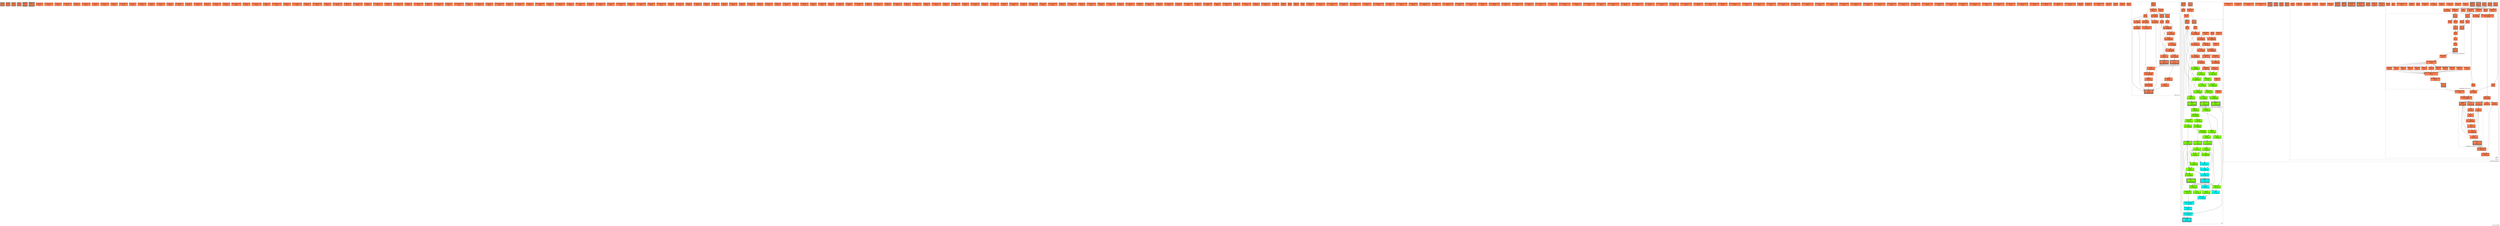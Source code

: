digraph SA_32_32_f300
{
	//graph drawing options
	label=SA_32_32_f300;
	labelloc=bottom;
	labeljust=right;
	ratio=auto;
	nodesep=0.25;
	ranksep=0.5;

	//input/output signals of operator SA_32_32_f300
	rowsA__SA_32_32_f300 [ label="rowsA\ndT = 0\n(0, 0)", shape=box, color=black, style="bold, filled", fillcolor=coral, peripheries=2 ];
	colsB__SA_32_32_f300 [ label="colsB\ndT = 0\n(0, 0)", shape=box, color=black, style="bold, filled", fillcolor=coral, peripheries=2 ];
	SOB__SA_32_32_f300 [ label="SOB\ndT = 0\n(0, 0)", shape=box, color=black, style="bold, filled", fillcolor=coral, peripheries=2 ];
	EOB__SA_32_32_f300 [ label="EOB\ndT = 0\n(0, 0)", shape=box, color=black, style="bold, filled", fillcolor=coral, peripheries=2 ];
	colsC__SA_32_32_f300 [ label="colsC\ndT = 0\n(0, 0)", shape=box, color=black, style="bold, filled", fillcolor=coral, peripheries=3 ];
	EOB_Q_o__SA_32_32_f300 [ label="EOB_Q_o\ndT = 0\n(0, 0)", shape=box, color=black, style="bold, filled", fillcolor=coral, peripheries=3 ];
	{rank=same rowsA__SA_32_32_f300, colsB__SA_32_32_f300, SOB__SA_32_32_f300, EOB__SA_32_32_f300};
	{rank=same colsC__SA_32_32_f300, EOB_Q_o__SA_32_32_f300};
	//internal signals of operator SA_32_32_f300
	arith_in_row_0__SA_32_32_f300 [ label="arith_in_row_0\ndT = 0\n(0, 0)", shape=box, color=black, style=filled, fillcolor=coral, peripheries=1 ];
	arith_in_row_0_q0__SA_32_32_f300 [ label="arith_in_row_0_q0\ndT = 0\n(0, 0)", shape=box, color=black, style=filled, fillcolor=coral, peripheries=1 ];
	arith_in_row_1__SA_32_32_f300 [ label="arith_in_row_1\ndT = 0\n(0, 0)", shape=box, color=black, style=filled, fillcolor=coral, peripheries=1 ];
	arith_in_row_1_q1__SA_32_32_f300 [ label="arith_in_row_1_q1\ndT = 0\n(0, 0)", shape=box, color=black, style=filled, fillcolor=coral, peripheries=1 ];
	arith_in_row_2__SA_32_32_f300 [ label="arith_in_row_2\ndT = 0\n(0, 0)", shape=box, color=black, style=filled, fillcolor=coral, peripheries=1 ];
	arith_in_row_2_q2__SA_32_32_f300 [ label="arith_in_row_2_q2\ndT = 0\n(0, 0)", shape=box, color=black, style=filled, fillcolor=coral, peripheries=1 ];
	arith_in_row_3__SA_32_32_f300 [ label="arith_in_row_3\ndT = 0\n(0, 0)", shape=box, color=black, style=filled, fillcolor=coral, peripheries=1 ];
	arith_in_row_3_q3__SA_32_32_f300 [ label="arith_in_row_3_q3\ndT = 0\n(0, 0)", shape=box, color=black, style=filled, fillcolor=coral, peripheries=1 ];
	arith_in_row_4__SA_32_32_f300 [ label="arith_in_row_4\ndT = 0\n(0, 0)", shape=box, color=black, style=filled, fillcolor=coral, peripheries=1 ];
	arith_in_row_4_q4__SA_32_32_f300 [ label="arith_in_row_4_q4\ndT = 0\n(0, 0)", shape=box, color=black, style=filled, fillcolor=coral, peripheries=1 ];
	arith_in_row_5__SA_32_32_f300 [ label="arith_in_row_5\ndT = 0\n(0, 0)", shape=box, color=black, style=filled, fillcolor=coral, peripheries=1 ];
	arith_in_row_5_q5__SA_32_32_f300 [ label="arith_in_row_5_q5\ndT = 0\n(0, 0)", shape=box, color=black, style=filled, fillcolor=coral, peripheries=1 ];
	arith_in_row_6__SA_32_32_f300 [ label="arith_in_row_6\ndT = 0\n(0, 0)", shape=box, color=black, style=filled, fillcolor=coral, peripheries=1 ];
	arith_in_row_6_q6__SA_32_32_f300 [ label="arith_in_row_6_q6\ndT = 0\n(0, 0)", shape=box, color=black, style=filled, fillcolor=coral, peripheries=1 ];
	arith_in_row_7__SA_32_32_f300 [ label="arith_in_row_7\ndT = 0\n(0, 0)", shape=box, color=black, style=filled, fillcolor=coral, peripheries=1 ];
	arith_in_row_7_q7__SA_32_32_f300 [ label="arith_in_row_7_q7\ndT = 0\n(0, 0)", shape=box, color=black, style=filled, fillcolor=coral, peripheries=1 ];
	arith_in_row_8__SA_32_32_f300 [ label="arith_in_row_8\ndT = 0\n(0, 0)", shape=box, color=black, style=filled, fillcolor=coral, peripheries=1 ];
	arith_in_row_8_q8__SA_32_32_f300 [ label="arith_in_row_8_q8\ndT = 0\n(0, 0)", shape=box, color=black, style=filled, fillcolor=coral, peripheries=1 ];
	arith_in_row_9__SA_32_32_f300 [ label="arith_in_row_9\ndT = 0\n(0, 0)", shape=box, color=black, style=filled, fillcolor=coral, peripheries=1 ];
	arith_in_row_9_q9__SA_32_32_f300 [ label="arith_in_row_9_q9\ndT = 0\n(0, 0)", shape=box, color=black, style=filled, fillcolor=coral, peripheries=1 ];
	arith_in_row_10__SA_32_32_f300 [ label="arith_in_row_10\ndT = 0\n(0, 0)", shape=box, color=black, style=filled, fillcolor=coral, peripheries=1 ];
	arith_in_row_10_q10__SA_32_32_f300 [ label="arith_in_row_10_q10\ndT = 0\n(0, 0)", shape=box, color=black, style=filled, fillcolor=coral, peripheries=1 ];
	arith_in_row_11__SA_32_32_f300 [ label="arith_in_row_11\ndT = 0\n(0, 0)", shape=box, color=black, style=filled, fillcolor=coral, peripheries=1 ];
	arith_in_row_11_q11__SA_32_32_f300 [ label="arith_in_row_11_q11\ndT = 0\n(0, 0)", shape=box, color=black, style=filled, fillcolor=coral, peripheries=1 ];
	arith_in_row_12__SA_32_32_f300 [ label="arith_in_row_12\ndT = 0\n(0, 0)", shape=box, color=black, style=filled, fillcolor=coral, peripheries=1 ];
	arith_in_row_12_q12__SA_32_32_f300 [ label="arith_in_row_12_q12\ndT = 0\n(0, 0)", shape=box, color=black, style=filled, fillcolor=coral, peripheries=1 ];
	arith_in_row_13__SA_32_32_f300 [ label="arith_in_row_13\ndT = 0\n(0, 0)", shape=box, color=black, style=filled, fillcolor=coral, peripheries=1 ];
	arith_in_row_13_q13__SA_32_32_f300 [ label="arith_in_row_13_q13\ndT = 0\n(0, 0)", shape=box, color=black, style=filled, fillcolor=coral, peripheries=1 ];
	arith_in_row_14__SA_32_32_f300 [ label="arith_in_row_14\ndT = 0\n(0, 0)", shape=box, color=black, style=filled, fillcolor=coral, peripheries=1 ];
	arith_in_row_14_q14__SA_32_32_f300 [ label="arith_in_row_14_q14\ndT = 0\n(0, 0)", shape=box, color=black, style=filled, fillcolor=coral, peripheries=1 ];
	arith_in_row_15__SA_32_32_f300 [ label="arith_in_row_15\ndT = 0\n(0, 0)", shape=box, color=black, style=filled, fillcolor=coral, peripheries=1 ];
	arith_in_row_15_q15__SA_32_32_f300 [ label="arith_in_row_15_q15\ndT = 0\n(0, 0)", shape=box, color=black, style=filled, fillcolor=coral, peripheries=1 ];
	arith_in_row_16__SA_32_32_f300 [ label="arith_in_row_16\ndT = 0\n(0, 0)", shape=box, color=black, style=filled, fillcolor=coral, peripheries=1 ];
	arith_in_row_16_q16__SA_32_32_f300 [ label="arith_in_row_16_q16\ndT = 0\n(0, 0)", shape=box, color=black, style=filled, fillcolor=coral, peripheries=1 ];
	arith_in_row_17__SA_32_32_f300 [ label="arith_in_row_17\ndT = 0\n(0, 0)", shape=box, color=black, style=filled, fillcolor=coral, peripheries=1 ];
	arith_in_row_17_q17__SA_32_32_f300 [ label="arith_in_row_17_q17\ndT = 0\n(0, 0)", shape=box, color=black, style=filled, fillcolor=coral, peripheries=1 ];
	arith_in_row_18__SA_32_32_f300 [ label="arith_in_row_18\ndT = 0\n(0, 0)", shape=box, color=black, style=filled, fillcolor=coral, peripheries=1 ];
	arith_in_row_18_q18__SA_32_32_f300 [ label="arith_in_row_18_q18\ndT = 0\n(0, 0)", shape=box, color=black, style=filled, fillcolor=coral, peripheries=1 ];
	arith_in_row_19__SA_32_32_f300 [ label="arith_in_row_19\ndT = 0\n(0, 0)", shape=box, color=black, style=filled, fillcolor=coral, peripheries=1 ];
	arith_in_row_19_q19__SA_32_32_f300 [ label="arith_in_row_19_q19\ndT = 0\n(0, 0)", shape=box, color=black, style=filled, fillcolor=coral, peripheries=1 ];
	arith_in_row_20__SA_32_32_f300 [ label="arith_in_row_20\ndT = 0\n(0, 0)", shape=box, color=black, style=filled, fillcolor=coral, peripheries=1 ];
	arith_in_row_20_q20__SA_32_32_f300 [ label="arith_in_row_20_q20\ndT = 0\n(0, 0)", shape=box, color=black, style=filled, fillcolor=coral, peripheries=1 ];
	arith_in_row_21__SA_32_32_f300 [ label="arith_in_row_21\ndT = 0\n(0, 0)", shape=box, color=black, style=filled, fillcolor=coral, peripheries=1 ];
	arith_in_row_21_q21__SA_32_32_f300 [ label="arith_in_row_21_q21\ndT = 0\n(0, 0)", shape=box, color=black, style=filled, fillcolor=coral, peripheries=1 ];
	arith_in_row_22__SA_32_32_f300 [ label="arith_in_row_22\ndT = 0\n(0, 0)", shape=box, color=black, style=filled, fillcolor=coral, peripheries=1 ];
	arith_in_row_22_q22__SA_32_32_f300 [ label="arith_in_row_22_q22\ndT = 0\n(0, 0)", shape=box, color=black, style=filled, fillcolor=coral, peripheries=1 ];
	arith_in_row_23__SA_32_32_f300 [ label="arith_in_row_23\ndT = 0\n(0, 0)", shape=box, color=black, style=filled, fillcolor=coral, peripheries=1 ];
	arith_in_row_23_q23__SA_32_32_f300 [ label="arith_in_row_23_q23\ndT = 0\n(0, 0)", shape=box, color=black, style=filled, fillcolor=coral, peripheries=1 ];
	arith_in_row_24__SA_32_32_f300 [ label="arith_in_row_24\ndT = 0\n(0, 0)", shape=box, color=black, style=filled, fillcolor=coral, peripheries=1 ];
	arith_in_row_24_q24__SA_32_32_f300 [ label="arith_in_row_24_q24\ndT = 0\n(0, 0)", shape=box, color=black, style=filled, fillcolor=coral, peripheries=1 ];
	arith_in_row_25__SA_32_32_f300 [ label="arith_in_row_25\ndT = 0\n(0, 0)", shape=box, color=black, style=filled, fillcolor=coral, peripheries=1 ];
	arith_in_row_25_q25__SA_32_32_f300 [ label="arith_in_row_25_q25\ndT = 0\n(0, 0)", shape=box, color=black, style=filled, fillcolor=coral, peripheries=1 ];
	arith_in_row_26__SA_32_32_f300 [ label="arith_in_row_26\ndT = 0\n(0, 0)", shape=box, color=black, style=filled, fillcolor=coral, peripheries=1 ];
	arith_in_row_26_q26__SA_32_32_f300 [ label="arith_in_row_26_q26\ndT = 0\n(0, 0)", shape=box, color=black, style=filled, fillcolor=coral, peripheries=1 ];
	arith_in_row_27__SA_32_32_f300 [ label="arith_in_row_27\ndT = 0\n(0, 0)", shape=box, color=black, style=filled, fillcolor=coral, peripheries=1 ];
	arith_in_row_27_q27__SA_32_32_f300 [ label="arith_in_row_27_q27\ndT = 0\n(0, 0)", shape=box, color=black, style=filled, fillcolor=coral, peripheries=1 ];
	arith_in_row_28__SA_32_32_f300 [ label="arith_in_row_28\ndT = 0\n(0, 0)", shape=box, color=black, style=filled, fillcolor=coral, peripheries=1 ];
	arith_in_row_28_q28__SA_32_32_f300 [ label="arith_in_row_28_q28\ndT = 0\n(0, 0)", shape=box, color=black, style=filled, fillcolor=coral, peripheries=1 ];
	arith_in_row_29__SA_32_32_f300 [ label="arith_in_row_29\ndT = 0\n(0, 0)", shape=box, color=black, style=filled, fillcolor=coral, peripheries=1 ];
	arith_in_row_29_q29__SA_32_32_f300 [ label="arith_in_row_29_q29\ndT = 0\n(0, 0)", shape=box, color=black, style=filled, fillcolor=coral, peripheries=1 ];
	arith_in_row_30__SA_32_32_f300 [ label="arith_in_row_30\ndT = 0\n(0, 0)", shape=box, color=black, style=filled, fillcolor=coral, peripheries=1 ];
	arith_in_row_30_q30__SA_32_32_f300 [ label="arith_in_row_30_q30\ndT = 0\n(0, 0)", shape=box, color=black, style=filled, fillcolor=coral, peripheries=1 ];
	arith_in_row_31__SA_32_32_f300 [ label="arith_in_row_31\ndT = 0\n(0, 0)", shape=box, color=black, style=filled, fillcolor=coral, peripheries=1 ];
	arith_in_row_31_q31__SA_32_32_f300 [ label="arith_in_row_31_q31\ndT = 0\n(0, 0)", shape=box, color=black, style=filled, fillcolor=coral, peripheries=1 ];
	arith_in_col_0__SA_32_32_f300 [ label="arith_in_col_0\ndT = 0\n(0, 0)", shape=box, color=black, style=filled, fillcolor=coral, peripheries=1 ];
	arith_in_col_0_q0__SA_32_32_f300 [ label="arith_in_col_0_q0\ndT = 0\n(0, 0)", shape=box, color=black, style=filled, fillcolor=coral, peripheries=1 ];
	arith_in_col_1__SA_32_32_f300 [ label="arith_in_col_1\ndT = 0\n(0, 0)", shape=box, color=black, style=filled, fillcolor=coral, peripheries=1 ];
	arith_in_col_1_q1__SA_32_32_f300 [ label="arith_in_col_1_q1\ndT = 0\n(0, 0)", shape=box, color=black, style=filled, fillcolor=coral, peripheries=1 ];
	arith_in_col_2__SA_32_32_f300 [ label="arith_in_col_2\ndT = 0\n(0, 0)", shape=box, color=black, style=filled, fillcolor=coral, peripheries=1 ];
	arith_in_col_2_q2__SA_32_32_f300 [ label="arith_in_col_2_q2\ndT = 0\n(0, 0)", shape=box, color=black, style=filled, fillcolor=coral, peripheries=1 ];
	arith_in_col_3__SA_32_32_f300 [ label="arith_in_col_3\ndT = 0\n(0, 0)", shape=box, color=black, style=filled, fillcolor=coral, peripheries=1 ];
	arith_in_col_3_q3__SA_32_32_f300 [ label="arith_in_col_3_q3\ndT = 0\n(0, 0)", shape=box, color=black, style=filled, fillcolor=coral, peripheries=1 ];
	arith_in_col_4__SA_32_32_f300 [ label="arith_in_col_4\ndT = 0\n(0, 0)", shape=box, color=black, style=filled, fillcolor=coral, peripheries=1 ];
	arith_in_col_4_q4__SA_32_32_f300 [ label="arith_in_col_4_q4\ndT = 0\n(0, 0)", shape=box, color=black, style=filled, fillcolor=coral, peripheries=1 ];
	arith_in_col_5__SA_32_32_f300 [ label="arith_in_col_5\ndT = 0\n(0, 0)", shape=box, color=black, style=filled, fillcolor=coral, peripheries=1 ];
	arith_in_col_5_q5__SA_32_32_f300 [ label="arith_in_col_5_q5\ndT = 0\n(0, 0)", shape=box, color=black, style=filled, fillcolor=coral, peripheries=1 ];
	arith_in_col_6__SA_32_32_f300 [ label="arith_in_col_6\ndT = 0\n(0, 0)", shape=box, color=black, style=filled, fillcolor=coral, peripheries=1 ];
	arith_in_col_6_q6__SA_32_32_f300 [ label="arith_in_col_6_q6\ndT = 0\n(0, 0)", shape=box, color=black, style=filled, fillcolor=coral, peripheries=1 ];
	arith_in_col_7__SA_32_32_f300 [ label="arith_in_col_7\ndT = 0\n(0, 0)", shape=box, color=black, style=filled, fillcolor=coral, peripheries=1 ];
	arith_in_col_7_q7__SA_32_32_f300 [ label="arith_in_col_7_q7\ndT = 0\n(0, 0)", shape=box, color=black, style=filled, fillcolor=coral, peripheries=1 ];
	arith_in_col_8__SA_32_32_f300 [ label="arith_in_col_8\ndT = 0\n(0, 0)", shape=box, color=black, style=filled, fillcolor=coral, peripheries=1 ];
	arith_in_col_8_q8__SA_32_32_f300 [ label="arith_in_col_8_q8\ndT = 0\n(0, 0)", shape=box, color=black, style=filled, fillcolor=coral, peripheries=1 ];
	arith_in_col_9__SA_32_32_f300 [ label="arith_in_col_9\ndT = 0\n(0, 0)", shape=box, color=black, style=filled, fillcolor=coral, peripheries=1 ];
	arith_in_col_9_q9__SA_32_32_f300 [ label="arith_in_col_9_q9\ndT = 0\n(0, 0)", shape=box, color=black, style=filled, fillcolor=coral, peripheries=1 ];
	arith_in_col_10__SA_32_32_f300 [ label="arith_in_col_10\ndT = 0\n(0, 0)", shape=box, color=black, style=filled, fillcolor=coral, peripheries=1 ];
	arith_in_col_10_q10__SA_32_32_f300 [ label="arith_in_col_10_q10\ndT = 0\n(0, 0)", shape=box, color=black, style=filled, fillcolor=coral, peripheries=1 ];
	arith_in_col_11__SA_32_32_f300 [ label="arith_in_col_11\ndT = 0\n(0, 0)", shape=box, color=black, style=filled, fillcolor=coral, peripheries=1 ];
	arith_in_col_11_q11__SA_32_32_f300 [ label="arith_in_col_11_q11\ndT = 0\n(0, 0)", shape=box, color=black, style=filled, fillcolor=coral, peripheries=1 ];
	arith_in_col_12__SA_32_32_f300 [ label="arith_in_col_12\ndT = 0\n(0, 0)", shape=box, color=black, style=filled, fillcolor=coral, peripheries=1 ];
	arith_in_col_12_q12__SA_32_32_f300 [ label="arith_in_col_12_q12\ndT = 0\n(0, 0)", shape=box, color=black, style=filled, fillcolor=coral, peripheries=1 ];
	arith_in_col_13__SA_32_32_f300 [ label="arith_in_col_13\ndT = 0\n(0, 0)", shape=box, color=black, style=filled, fillcolor=coral, peripheries=1 ];
	arith_in_col_13_q13__SA_32_32_f300 [ label="arith_in_col_13_q13\ndT = 0\n(0, 0)", shape=box, color=black, style=filled, fillcolor=coral, peripheries=1 ];
	arith_in_col_14__SA_32_32_f300 [ label="arith_in_col_14\ndT = 0\n(0, 0)", shape=box, color=black, style=filled, fillcolor=coral, peripheries=1 ];
	arith_in_col_14_q14__SA_32_32_f300 [ label="arith_in_col_14_q14\ndT = 0\n(0, 0)", shape=box, color=black, style=filled, fillcolor=coral, peripheries=1 ];
	arith_in_col_15__SA_32_32_f300 [ label="arith_in_col_15\ndT = 0\n(0, 0)", shape=box, color=black, style=filled, fillcolor=coral, peripheries=1 ];
	arith_in_col_15_q15__SA_32_32_f300 [ label="arith_in_col_15_q15\ndT = 0\n(0, 0)", shape=box, color=black, style=filled, fillcolor=coral, peripheries=1 ];
	arith_in_col_16__SA_32_32_f300 [ label="arith_in_col_16\ndT = 0\n(0, 0)", shape=box, color=black, style=filled, fillcolor=coral, peripheries=1 ];
	arith_in_col_16_q16__SA_32_32_f300 [ label="arith_in_col_16_q16\ndT = 0\n(0, 0)", shape=box, color=black, style=filled, fillcolor=coral, peripheries=1 ];
	arith_in_col_17__SA_32_32_f300 [ label="arith_in_col_17\ndT = 0\n(0, 0)", shape=box, color=black, style=filled, fillcolor=coral, peripheries=1 ];
	arith_in_col_17_q17__SA_32_32_f300 [ label="arith_in_col_17_q17\ndT = 0\n(0, 0)", shape=box, color=black, style=filled, fillcolor=coral, peripheries=1 ];
	arith_in_col_18__SA_32_32_f300 [ label="arith_in_col_18\ndT = 0\n(0, 0)", shape=box, color=black, style=filled, fillcolor=coral, peripheries=1 ];
	arith_in_col_18_q18__SA_32_32_f300 [ label="arith_in_col_18_q18\ndT = 0\n(0, 0)", shape=box, color=black, style=filled, fillcolor=coral, peripheries=1 ];
	arith_in_col_19__SA_32_32_f300 [ label="arith_in_col_19\ndT = 0\n(0, 0)", shape=box, color=black, style=filled, fillcolor=coral, peripheries=1 ];
	arith_in_col_19_q19__SA_32_32_f300 [ label="arith_in_col_19_q19\ndT = 0\n(0, 0)", shape=box, color=black, style=filled, fillcolor=coral, peripheries=1 ];
	arith_in_col_20__SA_32_32_f300 [ label="arith_in_col_20\ndT = 0\n(0, 0)", shape=box, color=black, style=filled, fillcolor=coral, peripheries=1 ];
	arith_in_col_20_q20__SA_32_32_f300 [ label="arith_in_col_20_q20\ndT = 0\n(0, 0)", shape=box, color=black, style=filled, fillcolor=coral, peripheries=1 ];
	arith_in_col_21__SA_32_32_f300 [ label="arith_in_col_21\ndT = 0\n(0, 0)", shape=box, color=black, style=filled, fillcolor=coral, peripheries=1 ];
	arith_in_col_21_q21__SA_32_32_f300 [ label="arith_in_col_21_q21\ndT = 0\n(0, 0)", shape=box, color=black, style=filled, fillcolor=coral, peripheries=1 ];
	arith_in_col_22__SA_32_32_f300 [ label="arith_in_col_22\ndT = 0\n(0, 0)", shape=box, color=black, style=filled, fillcolor=coral, peripheries=1 ];
	arith_in_col_22_q22__SA_32_32_f300 [ label="arith_in_col_22_q22\ndT = 0\n(0, 0)", shape=box, color=black, style=filled, fillcolor=coral, peripheries=1 ];
	arith_in_col_23__SA_32_32_f300 [ label="arith_in_col_23\ndT = 0\n(0, 0)", shape=box, color=black, style=filled, fillcolor=coral, peripheries=1 ];
	arith_in_col_23_q23__SA_32_32_f300 [ label="arith_in_col_23_q23\ndT = 0\n(0, 0)", shape=box, color=black, style=filled, fillcolor=coral, peripheries=1 ];
	arith_in_col_24__SA_32_32_f300 [ label="arith_in_col_24\ndT = 0\n(0, 0)", shape=box, color=black, style=filled, fillcolor=coral, peripheries=1 ];
	arith_in_col_24_q24__SA_32_32_f300 [ label="arith_in_col_24_q24\ndT = 0\n(0, 0)", shape=box, color=black, style=filled, fillcolor=coral, peripheries=1 ];
	arith_in_col_25__SA_32_32_f300 [ label="arith_in_col_25\ndT = 0\n(0, 0)", shape=box, color=black, style=filled, fillcolor=coral, peripheries=1 ];
	arith_in_col_25_q25__SA_32_32_f300 [ label="arith_in_col_25_q25\ndT = 0\n(0, 0)", shape=box, color=black, style=filled, fillcolor=coral, peripheries=1 ];
	arith_in_col_26__SA_32_32_f300 [ label="arith_in_col_26\ndT = 0\n(0, 0)", shape=box, color=black, style=filled, fillcolor=coral, peripheries=1 ];
	arith_in_col_26_q26__SA_32_32_f300 [ label="arith_in_col_26_q26\ndT = 0\n(0, 0)", shape=box, color=black, style=filled, fillcolor=coral, peripheries=1 ];
	arith_in_col_27__SA_32_32_f300 [ label="arith_in_col_27\ndT = 0\n(0, 0)", shape=box, color=black, style=filled, fillcolor=coral, peripheries=1 ];
	arith_in_col_27_q27__SA_32_32_f300 [ label="arith_in_col_27_q27\ndT = 0\n(0, 0)", shape=box, color=black, style=filled, fillcolor=coral, peripheries=1 ];
	arith_in_col_28__SA_32_32_f300 [ label="arith_in_col_28\ndT = 0\n(0, 0)", shape=box, color=black, style=filled, fillcolor=coral, peripheries=1 ];
	arith_in_col_28_q28__SA_32_32_f300 [ label="arith_in_col_28_q28\ndT = 0\n(0, 0)", shape=box, color=black, style=filled, fillcolor=coral, peripheries=1 ];
	arith_in_col_29__SA_32_32_f300 [ label="arith_in_col_29\ndT = 0\n(0, 0)", shape=box, color=black, style=filled, fillcolor=coral, peripheries=1 ];
	arith_in_col_29_q29__SA_32_32_f300 [ label="arith_in_col_29_q29\ndT = 0\n(0, 0)", shape=box, color=black, style=filled, fillcolor=coral, peripheries=1 ];
	arith_in_col_30__SA_32_32_f300 [ label="arith_in_col_30\ndT = 0\n(0, 0)", shape=box, color=black, style=filled, fillcolor=coral, peripheries=1 ];
	arith_in_col_30_q30__SA_32_32_f300 [ label="arith_in_col_30_q30\ndT = 0\n(0, 0)", shape=box, color=black, style=filled, fillcolor=coral, peripheries=1 ];
	arith_in_col_31__SA_32_32_f300 [ label="arith_in_col_31\ndT = 0\n(0, 0)", shape=box, color=black, style=filled, fillcolor=coral, peripheries=1 ];
	arith_in_col_31_q31__SA_32_32_f300 [ label="arith_in_col_31_q31\ndT = 0\n(0, 0)", shape=box, color=black, style=filled, fillcolor=coral, peripheries=1 ];
	colsC_LAICPT2__SA_32_32_f300 [ label="colsC_LAICPT2\ndT = 0\n(0, 0)", shape=box, color=black, style=filled, fillcolor=coral, peripheries=1 ];
	SOB_select__SA_32_32_f300 [ label="SOB_select\ndT = 0\n(0, 0)", shape=box, color=black, style=filled, fillcolor=coral, peripheries=1 ];
	SOB_q0__SA_32_32_f300 [ label="SOB_q0\ndT = 0\n(0, 0)", shape=box, color=black, style=filled, fillcolor=coral, peripheries=1 ];
	EOB_select__SA_32_32_f300 [ label="EOB_select\ndT = 0\n(0, 0)", shape=box, color=black, style=filled, fillcolor=coral, peripheries=1 ];
	EOB_q0__SA_32_32_f300 [ label="EOB_q0\ndT = 0\n(0, 0)", shape=box, color=black, style=filled, fillcolor=coral, peripheries=1 ];
	LAICPT2_to_arith__SA_32_32_f300 [ label="LAICPT2_to_arith\ndT = 0\n(0, 0)", shape=box, color=black, style=filled, fillcolor=coral, peripheries=1 ];
	arith_out_col_out_0__SA_32_32_f300 [ label="arith_out_col_out_0\ndT = 0\n(0, 0)", shape=box, color=black, style=filled, fillcolor=coral, peripheries=1 ];
	arith_out_col_out_0_q31__SA_32_32_f300 [ label="arith_out_col_out_0_q31\ndT = 0\n(0, 0)", shape=box, color=black, style=filled, fillcolor=coral, peripheries=1 ];
	arith_out_col_out_1__SA_32_32_f300 [ label="arith_out_col_out_1\ndT = 0\n(0, 0)", shape=box, color=black, style=filled, fillcolor=coral, peripheries=1 ];
	arith_out_col_out_1_q30__SA_32_32_f300 [ label="arith_out_col_out_1_q30\ndT = 0\n(0, 0)", shape=box, color=black, style=filled, fillcolor=coral, peripheries=1 ];
	arith_out_col_out_2__SA_32_32_f300 [ label="arith_out_col_out_2\ndT = 0\n(0, 0)", shape=box, color=black, style=filled, fillcolor=coral, peripheries=1 ];
	arith_out_col_out_2_q29__SA_32_32_f300 [ label="arith_out_col_out_2_q29\ndT = 0\n(0, 0)", shape=box, color=black, style=filled, fillcolor=coral, peripheries=1 ];
	arith_out_col_out_3__SA_32_32_f300 [ label="arith_out_col_out_3\ndT = 0\n(0, 0)", shape=box, color=black, style=filled, fillcolor=coral, peripheries=1 ];
	arith_out_col_out_3_q28__SA_32_32_f300 [ label="arith_out_col_out_3_q28\ndT = 0\n(0, 0)", shape=box, color=black, style=filled, fillcolor=coral, peripheries=1 ];
	arith_out_col_out_4__SA_32_32_f300 [ label="arith_out_col_out_4\ndT = 0\n(0, 0)", shape=box, color=black, style=filled, fillcolor=coral, peripheries=1 ];
	arith_out_col_out_4_q27__SA_32_32_f300 [ label="arith_out_col_out_4_q27\ndT = 0\n(0, 0)", shape=box, color=black, style=filled, fillcolor=coral, peripheries=1 ];
	arith_out_col_out_5__SA_32_32_f300 [ label="arith_out_col_out_5\ndT = 0\n(0, 0)", shape=box, color=black, style=filled, fillcolor=coral, peripheries=1 ];
	arith_out_col_out_5_q26__SA_32_32_f300 [ label="arith_out_col_out_5_q26\ndT = 0\n(0, 0)", shape=box, color=black, style=filled, fillcolor=coral, peripheries=1 ];
	arith_out_col_out_6__SA_32_32_f300 [ label="arith_out_col_out_6\ndT = 0\n(0, 0)", shape=box, color=black, style=filled, fillcolor=coral, peripheries=1 ];
	arith_out_col_out_6_q25__SA_32_32_f300 [ label="arith_out_col_out_6_q25\ndT = 0\n(0, 0)", shape=box, color=black, style=filled, fillcolor=coral, peripheries=1 ];
	arith_out_col_out_7__SA_32_32_f300 [ label="arith_out_col_out_7\ndT = 0\n(0, 0)", shape=box, color=black, style=filled, fillcolor=coral, peripheries=1 ];
	arith_out_col_out_7_q24__SA_32_32_f300 [ label="arith_out_col_out_7_q24\ndT = 0\n(0, 0)", shape=box, color=black, style=filled, fillcolor=coral, peripheries=1 ];
	arith_out_col_out_8__SA_32_32_f300 [ label="arith_out_col_out_8\ndT = 0\n(0, 0)", shape=box, color=black, style=filled, fillcolor=coral, peripheries=1 ];
	arith_out_col_out_8_q23__SA_32_32_f300 [ label="arith_out_col_out_8_q23\ndT = 0\n(0, 0)", shape=box, color=black, style=filled, fillcolor=coral, peripheries=1 ];
	arith_out_col_out_9__SA_32_32_f300 [ label="arith_out_col_out_9\ndT = 0\n(0, 0)", shape=box, color=black, style=filled, fillcolor=coral, peripheries=1 ];
	arith_out_col_out_9_q22__SA_32_32_f300 [ label="arith_out_col_out_9_q22\ndT = 0\n(0, 0)", shape=box, color=black, style=filled, fillcolor=coral, peripheries=1 ];
	arith_out_col_out_10__SA_32_32_f300 [ label="arith_out_col_out_10\ndT = 0\n(0, 0)", shape=box, color=black, style=filled, fillcolor=coral, peripheries=1 ];
	arith_out_col_out_10_q21__SA_32_32_f300 [ label="arith_out_col_out_10_q21\ndT = 0\n(0, 0)", shape=box, color=black, style=filled, fillcolor=coral, peripheries=1 ];
	arith_out_col_out_11__SA_32_32_f300 [ label="arith_out_col_out_11\ndT = 0\n(0, 0)", shape=box, color=black, style=filled, fillcolor=coral, peripheries=1 ];
	arith_out_col_out_11_q20__SA_32_32_f300 [ label="arith_out_col_out_11_q20\ndT = 0\n(0, 0)", shape=box, color=black, style=filled, fillcolor=coral, peripheries=1 ];
	arith_out_col_out_12__SA_32_32_f300 [ label="arith_out_col_out_12\ndT = 0\n(0, 0)", shape=box, color=black, style=filled, fillcolor=coral, peripheries=1 ];
	arith_out_col_out_12_q19__SA_32_32_f300 [ label="arith_out_col_out_12_q19\ndT = 0\n(0, 0)", shape=box, color=black, style=filled, fillcolor=coral, peripheries=1 ];
	arith_out_col_out_13__SA_32_32_f300 [ label="arith_out_col_out_13\ndT = 0\n(0, 0)", shape=box, color=black, style=filled, fillcolor=coral, peripheries=1 ];
	arith_out_col_out_13_q18__SA_32_32_f300 [ label="arith_out_col_out_13_q18\ndT = 0\n(0, 0)", shape=box, color=black, style=filled, fillcolor=coral, peripheries=1 ];
	arith_out_col_out_14__SA_32_32_f300 [ label="arith_out_col_out_14\ndT = 0\n(0, 0)", shape=box, color=black, style=filled, fillcolor=coral, peripheries=1 ];
	arith_out_col_out_14_q17__SA_32_32_f300 [ label="arith_out_col_out_14_q17\ndT = 0\n(0, 0)", shape=box, color=black, style=filled, fillcolor=coral, peripheries=1 ];
	arith_out_col_out_15__SA_32_32_f300 [ label="arith_out_col_out_15\ndT = 0\n(0, 0)", shape=box, color=black, style=filled, fillcolor=coral, peripheries=1 ];
	arith_out_col_out_15_q16__SA_32_32_f300 [ label="arith_out_col_out_15_q16\ndT = 0\n(0, 0)", shape=box, color=black, style=filled, fillcolor=coral, peripheries=1 ];
	arith_out_col_out_16__SA_32_32_f300 [ label="arith_out_col_out_16\ndT = 0\n(0, 0)", shape=box, color=black, style=filled, fillcolor=coral, peripheries=1 ];
	arith_out_col_out_16_q15__SA_32_32_f300 [ label="arith_out_col_out_16_q15\ndT = 0\n(0, 0)", shape=box, color=black, style=filled, fillcolor=coral, peripheries=1 ];
	arith_out_col_out_17__SA_32_32_f300 [ label="arith_out_col_out_17\ndT = 0\n(0, 0)", shape=box, color=black, style=filled, fillcolor=coral, peripheries=1 ];
	arith_out_col_out_17_q14__SA_32_32_f300 [ label="arith_out_col_out_17_q14\ndT = 0\n(0, 0)", shape=box, color=black, style=filled, fillcolor=coral, peripheries=1 ];
	arith_out_col_out_18__SA_32_32_f300 [ label="arith_out_col_out_18\ndT = 0\n(0, 0)", shape=box, color=black, style=filled, fillcolor=coral, peripheries=1 ];
	arith_out_col_out_18_q13__SA_32_32_f300 [ label="arith_out_col_out_18_q13\ndT = 0\n(0, 0)", shape=box, color=black, style=filled, fillcolor=coral, peripheries=1 ];
	arith_out_col_out_19__SA_32_32_f300 [ label="arith_out_col_out_19\ndT = 0\n(0, 0)", shape=box, color=black, style=filled, fillcolor=coral, peripheries=1 ];
	arith_out_col_out_19_q12__SA_32_32_f300 [ label="arith_out_col_out_19_q12\ndT = 0\n(0, 0)", shape=box, color=black, style=filled, fillcolor=coral, peripheries=1 ];
	arith_out_col_out_20__SA_32_32_f300 [ label="arith_out_col_out_20\ndT = 0\n(0, 0)", shape=box, color=black, style=filled, fillcolor=coral, peripheries=1 ];
	arith_out_col_out_20_q11__SA_32_32_f300 [ label="arith_out_col_out_20_q11\ndT = 0\n(0, 0)", shape=box, color=black, style=filled, fillcolor=coral, peripheries=1 ];
	arith_out_col_out_21__SA_32_32_f300 [ label="arith_out_col_out_21\ndT = 0\n(0, 0)", shape=box, color=black, style=filled, fillcolor=coral, peripheries=1 ];
	arith_out_col_out_21_q10__SA_32_32_f300 [ label="arith_out_col_out_21_q10\ndT = 0\n(0, 0)", shape=box, color=black, style=filled, fillcolor=coral, peripheries=1 ];
	arith_out_col_out_22__SA_32_32_f300 [ label="arith_out_col_out_22\ndT = 0\n(0, 0)", shape=box, color=black, style=filled, fillcolor=coral, peripheries=1 ];
	arith_out_col_out_22_q9__SA_32_32_f300 [ label="arith_out_col_out_22_q9\ndT = 0\n(0, 0)", shape=box, color=black, style=filled, fillcolor=coral, peripheries=1 ];
	arith_out_col_out_23__SA_32_32_f300 [ label="arith_out_col_out_23\ndT = 0\n(0, 0)", shape=box, color=black, style=filled, fillcolor=coral, peripheries=1 ];
	arith_out_col_out_23_q8__SA_32_32_f300 [ label="arith_out_col_out_23_q8\ndT = 0\n(0, 0)", shape=box, color=black, style=filled, fillcolor=coral, peripheries=1 ];
	arith_out_col_out_24__SA_32_32_f300 [ label="arith_out_col_out_24\ndT = 0\n(0, 0)", shape=box, color=black, style=filled, fillcolor=coral, peripheries=1 ];
	arith_out_col_out_24_q7__SA_32_32_f300 [ label="arith_out_col_out_24_q7\ndT = 0\n(0, 0)", shape=box, color=black, style=filled, fillcolor=coral, peripheries=1 ];
	arith_out_col_out_25__SA_32_32_f300 [ label="arith_out_col_out_25\ndT = 0\n(0, 0)", shape=box, color=black, style=filled, fillcolor=coral, peripheries=1 ];
	arith_out_col_out_25_q6__SA_32_32_f300 [ label="arith_out_col_out_25_q6\ndT = 0\n(0, 0)", shape=box, color=black, style=filled, fillcolor=coral, peripheries=1 ];
	arith_out_col_out_26__SA_32_32_f300 [ label="arith_out_col_out_26\ndT = 0\n(0, 0)", shape=box, color=black, style=filled, fillcolor=coral, peripheries=1 ];
	arith_out_col_out_26_q5__SA_32_32_f300 [ label="arith_out_col_out_26_q5\ndT = 0\n(0, 0)", shape=box, color=black, style=filled, fillcolor=coral, peripheries=1 ];
	arith_out_col_out_27__SA_32_32_f300 [ label="arith_out_col_out_27\ndT = 0\n(0, 0)", shape=box, color=black, style=filled, fillcolor=coral, peripheries=1 ];
	arith_out_col_out_27_q4__SA_32_32_f300 [ label="arith_out_col_out_27_q4\ndT = 0\n(0, 0)", shape=box, color=black, style=filled, fillcolor=coral, peripheries=1 ];
	arith_out_col_out_28__SA_32_32_f300 [ label="arith_out_col_out_28\ndT = 0\n(0, 0)", shape=box, color=black, style=filled, fillcolor=coral, peripheries=1 ];
	arith_out_col_out_28_q3__SA_32_32_f300 [ label="arith_out_col_out_28_q3\ndT = 0\n(0, 0)", shape=box, color=black, style=filled, fillcolor=coral, peripheries=1 ];
	arith_out_col_out_29__SA_32_32_f300 [ label="arith_out_col_out_29\ndT = 0\n(0, 0)", shape=box, color=black, style=filled, fillcolor=coral, peripheries=1 ];
	arith_out_col_out_29_q2__SA_32_32_f300 [ label="arith_out_col_out_29_q2\ndT = 0\n(0, 0)", shape=box, color=black, style=filled, fillcolor=coral, peripheries=1 ];
	arith_out_col_out_30__SA_32_32_f300 [ label="arith_out_col_out_30\ndT = 0\n(0, 0)", shape=box, color=black, style=filled, fillcolor=coral, peripheries=1 ];
	arith_out_col_out_30_q1__SA_32_32_f300 [ label="arith_out_col_out_30_q1\ndT = 0\n(0, 0)", shape=box, color=black, style=filled, fillcolor=coral, peripheries=1 ];
	arith_out_col_out_31__SA_32_32_f300 [ label="arith_out_col_out_31\ndT = 0\n(0, 0)", shape=box, color=black, style=filled, fillcolor=coral, peripheries=1 ];
	arith_out_col_out_31_q0__SA_32_32_f300 [ label="arith_out_col_out_31_q0\ndT = 0\n(0, 0)", shape=box, color=black, style=filled, fillcolor=coral, peripheries=1 ];
	EOB_aligned__SA_32_32_f300 [ label="EOB_aligned\ndT = 0\n(0, 0)", shape=box, color=black, style=filled, fillcolor=coral, peripheries=1 ];
	EOB_select_d0__SA_32_32_f300 [ label="EOB_select_d0\ndT = 0\n(0, 0)", shape=box, color=black, style=filled, fillcolor=coral, peripheries=1 ];
	colsC_LAICPT2_muxed__SA_32_32_f300 [ label="colsC_LAICPT2_muxed\ndT = 0\n(0, 0)", shape=box, color=black, style=filled, fillcolor=coral, peripheries=1 ];
	rows_i_arith__SA_32_32_f300 [ label="rows_i_arith\ndT = 0\n(0, 0)", shape=box, color=black, style=filled, fillcolor=coral, peripheries=1 ];
	rows_i_s3__SA_32_32_f300 [ label="rows_i_s3\ndT = 0\n(0, 0)", shape=box, color=black, style=filled, fillcolor=coral, peripheries=1 ];
	cols_j_arith__SA_32_32_f300 [ label="cols_j_arith\ndT = 0\n(0, 0)", shape=box, color=black, style=filled, fillcolor=coral, peripheries=1 ];
	cols_j_s3__SA_32_32_f300 [ label="cols_j_s3\ndT = 0\n(0, 0)", shape=box, color=black, style=filled, fillcolor=coral, peripheries=1 ];

	//subcomponents of operator SA_32_32_f300

	subgraph cluster_Arith_to_S3
	{
		//graph drawing options
		label=Arith_to_S3;
		labelloc=bottom;
		labeljust=right;
		style="bold, dotted";
		ratio=auto;
		nodesep=0.25;
		ranksep=0.5;

		//input/output signals of operator Arith_to_S3
		arith_i__Arith_to_S3 [ label="arith_i\ndT = 0\n(0, 0)", shape=box, color=black, style="bold, filled", fillcolor=coral, peripheries=2 ];
		S3_o__Arith_to_S3 [ label="S3_o\ndT = 0\n(0, 2.38542e-09)", shape=box, color=black, style="bold, filled", fillcolor=coral, peripheries=3 ];
		{rank=same arith_i__Arith_to_S3};
		{rank=same S3_o__Arith_to_S3};
		//internal signals of operator Arith_to_S3
		sign__Arith_to_S3 [ label="sign\ndT = 0\n(0, 0)", shape=box, color=black, style=filled, fillcolor=coral, peripheries=1 ];
		regime_check__Arith_to_S3 [ label="regime_check\ndT = 0\n(0, 0)", shape=box, color=black, style=filled, fillcolor=coral, peripheries=1 ];
		remainder__Arith_to_S3 [ label="remainder\ndT = 0\n(0, 0)", shape=box, color=black, style=filled, fillcolor=coral, peripheries=1 ];
		not_s__Arith_to_S3 [ label="not_s\ndT = 2.15e-10\n(0, 2.15e-10)", shape=box, color=black, style=filled, fillcolor=coral, peripheries=1 ];
		zero_NAR__Arith_to_S3 [ label="zero_NAR\ndT = 4.72e-10\n(0, 4.72e-10)", shape=box, color=black, style=filled, fillcolor=coral, peripheries=1 ];
		is_NAR__Arith_to_S3 [ label="is_NAR\ndT = 2.15e-10\n(0, 6.87e-10)", shape=box, color=black, style=filled, fillcolor=coral, peripheries=1 ];
		implicit__Arith_to_S3 [ label="implicit\ndT = 2.15e-10\n(0, 6.87e-10)", shape=box, color=black, style=filled, fillcolor=coral, peripheries=1 ];
		neg_count__Arith_to_S3 [ label="neg_count\ndT = 2.15e-10\n(0, 2.15e-10)", shape=box, color=black, style=filled, fillcolor=coral, peripheries=1 ];
		lzCount__Arith_to_S3 [ label="lzCount\ndT = 0\n(0, 1.69842e-09)", shape=box, color=black, style=filled, fillcolor=coral, peripheries=1 ];
		usefulBits__Arith_to_S3 [ label="usefulBits\ndT = 0\n(0, 1.91342e-09)", shape=box, color=black, style=filled, fillcolor=coral, peripheries=1 ];
		extended_neg_count__Arith_to_S3 [ label="extended_neg_count\ndT = 0\n(0, 2.15e-10)", shape=box, color=black, style=filled, fillcolor=coral, peripheries=1 ];
		comp2_range_count__Arith_to_S3 [ label="comp2_range_count\ndT = 2.15e-10\n(0, 1.91342e-09)", shape=box, color=black, style=filled, fillcolor=coral, peripheries=1 ];
		fraction__Arith_to_S3 [ label="fraction\ndT = 0\n(0, 1.91342e-09)", shape=box, color=black, style=filled, fillcolor=coral, peripheries=1 ];
		exponent__Arith_to_S3 [ label="exponent\ndT = 0\n(0, 1.91342e-09)", shape=box, color=black, style=filled, fillcolor=coral, peripheries=1 ];
		biased_exponent__Arith_to_S3 [ label="biased_exponent\ndT = 4.72e-10\n(0, 2.38542e-09)", shape=box, color=black, style=filled, fillcolor=coral, peripheries=1 ];

		//subcomponents of operator Arith_to_S3

		subgraph cluster_LZOCShifter_6_to_6_counting_8_F300_uid18
		{
			//graph drawing options
			label=LZOCShifter_6_to_6_counting_8_F300_uid18;
			labelloc=bottom;
			labeljust=right;
			style="bold, dotted";
			ratio=auto;
			nodesep=0.25;
			ranksep=0.5;

			//input/output signals of operator LZOCShifter_6_to_6_counting_8_F300_uid18
			I__LZOCShifter_6_to_6_counting_8_F300_uid18 [ label="I\ndT = 0\n(0, 0)", shape=box, color=black, style="bold, filled", fillcolor=coral, peripheries=2 ];
			OZb__LZOCShifter_6_to_6_counting_8_F300_uid18 [ label="OZb\ndT = 0\n(0, 0)", shape=box, color=black, style="bold, filled", fillcolor=coral, peripheries=2 ];
			Count__LZOCShifter_6_to_6_counting_8_F300_uid18 [ label="Count\ndT = 0\n(0, 1.69842e-09)", shape=box, color=black, style="bold, filled", fillcolor=coral, peripheries=3 ];
			O__LZOCShifter_6_to_6_counting_8_F300_uid18 [ label="O\ndT = 0\n(0, 1.91342e-09)", shape=box, color=black, style="bold, filled", fillcolor=coral, peripheries=3 ];
			{rank=same I__LZOCShifter_6_to_6_counting_8_F300_uid18, OZb__LZOCShifter_6_to_6_counting_8_F300_uid18};
			{rank=same Count__LZOCShifter_6_to_6_counting_8_F300_uid18, O__LZOCShifter_6_to_6_counting_8_F300_uid18};
			//internal signals of operator LZOCShifter_6_to_6_counting_8_F300_uid18
			level3__LZOCShifter_6_to_6_counting_8_F300_uid18 [ label="level3\ndT = 0\n(0, 0)", shape=box, color=black, style=filled, fillcolor=coral, peripheries=1 ];
			sozb__LZOCShifter_6_to_6_counting_8_F300_uid18 [ label="sozb\ndT = 0\n(0, 0)", shape=box, color=black, style=filled, fillcolor=coral, peripheries=1 ];
			count2__LZOCShifter_6_to_6_counting_8_F300_uid18 [ label="count2\ndT = 4.24058e-10\n(0, 4.24058e-10)", shape=box, color=black, style=filled, fillcolor=coral, peripheries=1 ];
			level2__LZOCShifter_6_to_6_counting_8_F300_uid18 [ label="level2\ndT = 2.15e-10\n(0, 6.39058e-10)", shape=box, color=black, style=filled, fillcolor=coral, peripheries=1 ];
			count1__LZOCShifter_6_to_6_counting_8_F300_uid18 [ label="count1\ndT = 4.22183e-10\n(0, 1.06124e-09)", shape=box, color=black, style=filled, fillcolor=coral, peripheries=1 ];
			level1__LZOCShifter_6_to_6_counting_8_F300_uid18 [ label="level1\ndT = 2.15e-10\n(0, 1.27624e-09)", shape=box, color=black, style=filled, fillcolor=coral, peripheries=1 ];
			count0__LZOCShifter_6_to_6_counting_8_F300_uid18 [ label="count0\ndT = 4.22183e-10\n(0, 1.69842e-09)", shape=box, color=black, style=filled, fillcolor=coral, peripheries=1 ];
			level0__LZOCShifter_6_to_6_counting_8_F300_uid18 [ label="level0\ndT = 2.15e-10\n(0, 1.91342e-09)", shape=box, color=black, style=filled, fillcolor=coral, peripheries=1 ];
			sCount__LZOCShifter_6_to_6_counting_8_F300_uid18 [ label="sCount\ndT = 0\n(0, 1.69842e-09)", shape=box, color=black, style=filled, fillcolor=coral, peripheries=1 ];

			//subcomponents of operator LZOCShifter_6_to_6_counting_8_F300_uid18

			//input and internal signal connections of operator LZOCShifter_6_to_6_counting_8_F300_uid18
			I__LZOCShifter_6_to_6_counting_8_F300_uid18 -> level3__LZOCShifter_6_to_6_counting_8_F300_uid18 [ arrowhead=normal, arrowsize=1.0, arrowtail=normal, color=black, dir=forward  ];
			OZb__LZOCShifter_6_to_6_counting_8_F300_uid18 -> sozb__LZOCShifter_6_to_6_counting_8_F300_uid18 [ arrowhead=normal, arrowsize=1.0, arrowtail=normal, color=black, dir=forward  ];
			level3__LZOCShifter_6_to_6_counting_8_F300_uid18 -> count2__LZOCShifter_6_to_6_counting_8_F300_uid18 [ arrowhead=normal, arrowsize=1.0, arrowtail=normal, color=black, dir=forward  ];
			level3__LZOCShifter_6_to_6_counting_8_F300_uid18 -> level2__LZOCShifter_6_to_6_counting_8_F300_uid18 [ arrowhead=normal, arrowsize=1.0, arrowtail=normal, color=black, dir=forward  ];
			sozb__LZOCShifter_6_to_6_counting_8_F300_uid18 -> count2__LZOCShifter_6_to_6_counting_8_F300_uid18 [ arrowhead=normal, arrowsize=1.0, arrowtail=normal, color=black, dir=forward  ];
			sozb__LZOCShifter_6_to_6_counting_8_F300_uid18 -> count1__LZOCShifter_6_to_6_counting_8_F300_uid18 [ arrowhead=normal, arrowsize=1.0, arrowtail=normal, color=black, dir=forward  ];
			sozb__LZOCShifter_6_to_6_counting_8_F300_uid18 -> count0__LZOCShifter_6_to_6_counting_8_F300_uid18 [ arrowhead=normal, arrowsize=1.0, arrowtail=normal, color=black, dir=forward  ];
			count2__LZOCShifter_6_to_6_counting_8_F300_uid18 -> level2__LZOCShifter_6_to_6_counting_8_F300_uid18 [ arrowhead=normal, arrowsize=1.0, arrowtail=normal, color=black, dir=forward  ];
			count2__LZOCShifter_6_to_6_counting_8_F300_uid18 -> sCount__LZOCShifter_6_to_6_counting_8_F300_uid18 [ arrowhead=normal, arrowsize=1.0, arrowtail=normal, color=black, dir=forward  ];
			level2__LZOCShifter_6_to_6_counting_8_F300_uid18 -> count1__LZOCShifter_6_to_6_counting_8_F300_uid18 [ arrowhead=normal, arrowsize=1.0, arrowtail=normal, color=black, dir=forward  ];
			level2__LZOCShifter_6_to_6_counting_8_F300_uid18 -> level1__LZOCShifter_6_to_6_counting_8_F300_uid18 [ arrowhead=normal, arrowsize=1.0, arrowtail=normal, color=black, dir=forward  ];
			count1__LZOCShifter_6_to_6_counting_8_F300_uid18 -> level1__LZOCShifter_6_to_6_counting_8_F300_uid18 [ arrowhead=normal, arrowsize=1.0, arrowtail=normal, color=black, dir=forward  ];
			count1__LZOCShifter_6_to_6_counting_8_F300_uid18 -> sCount__LZOCShifter_6_to_6_counting_8_F300_uid18 [ arrowhead=normal, arrowsize=1.0, arrowtail=normal, color=black, dir=forward  ];
			level1__LZOCShifter_6_to_6_counting_8_F300_uid18 -> count0__LZOCShifter_6_to_6_counting_8_F300_uid18 [ arrowhead=normal, arrowsize=1.0, arrowtail=normal, color=black, dir=forward  ];
			level1__LZOCShifter_6_to_6_counting_8_F300_uid18 -> level0__LZOCShifter_6_to_6_counting_8_F300_uid18 [ arrowhead=normal, arrowsize=1.0, arrowtail=normal, color=black, dir=forward  ];
			count0__LZOCShifter_6_to_6_counting_8_F300_uid18 -> level0__LZOCShifter_6_to_6_counting_8_F300_uid18 [ arrowhead=normal, arrowsize=1.0, arrowtail=normal, color=black, dir=forward  ];
			count0__LZOCShifter_6_to_6_counting_8_F300_uid18 -> sCount__LZOCShifter_6_to_6_counting_8_F300_uid18 [ arrowhead=normal, arrowsize=1.0, arrowtail=normal, color=black, dir=forward  ];
			level0__LZOCShifter_6_to_6_counting_8_F300_uid18 -> O__LZOCShifter_6_to_6_counting_8_F300_uid18 [ arrowhead=normal, arrowsize=1.0, arrowtail=normal, color=black, dir=forward  ];
			sCount__LZOCShifter_6_to_6_counting_8_F300_uid18 -> Count__LZOCShifter_6_to_6_counting_8_F300_uid18 [ arrowhead=normal, arrowsize=1.0, arrowtail=normal, color=black, dir=forward  ];
		}

			//output signal connections of operator LZOCShifter_6_to_6_counting_8_F300_uid18
			Count__LZOCShifter_6_to_6_counting_8_F300_uid18 -> lzCount__Arith_to_S3 [ arrowhead=normal, arrowsize=1.0, arrowtail=normal, color=black, dir=forward  ];
			O__LZOCShifter_6_to_6_counting_8_F300_uid18 -> usefulBits__Arith_to_S3 [ arrowhead=normal, arrowsize=1.0, arrowtail=normal, color=black, dir=forward  ];

		//input and internal signal connections of operator Arith_to_S3
		arith_i__Arith_to_S3 -> sign__Arith_to_S3 [ arrowhead=normal, arrowsize=1.0, arrowtail=normal, color=black, dir=forward  ];
		arith_i__Arith_to_S3 -> regime_check__Arith_to_S3 [ arrowhead=normal, arrowsize=1.0, arrowtail=normal, color=black, dir=forward  ];
		arith_i__Arith_to_S3 -> remainder__Arith_to_S3 [ arrowhead=normal, arrowsize=1.0, arrowtail=normal, color=black, dir=forward  ];
		sign__Arith_to_S3 -> not_s__Arith_to_S3 [ arrowhead=normal, arrowsize=1.0, arrowtail=normal, color=black, dir=forward  ];
		sign__Arith_to_S3 -> is_NAR__Arith_to_S3 [ arrowhead=normal, arrowsize=1.0, arrowtail=normal, color=black, dir=forward  ];
		sign__Arith_to_S3 -> neg_count__Arith_to_S3 [ arrowhead=normal, arrowsize=1.0, arrowtail=normal, color=black, dir=forward  ];
		sign__Arith_to_S3 -> S3_o__Arith_to_S3 [ arrowhead=normal, arrowsize=1.0, arrowtail=normal, color=black, dir=forward  ];
		regime_check__Arith_to_S3 -> zero_NAR__Arith_to_S3 [ arrowhead=normal, arrowsize=1.0, arrowtail=normal, color=black, dir=forward  ];
		regime_check__Arith_to_S3 -> neg_count__Arith_to_S3 [ arrowhead=normal, arrowsize=1.0, arrowtail=normal, color=black, dir=forward  ];
		regime_check__Arith_to_S3 -> OZb__LZOCShifter_6_to_6_counting_8_F300_uid18 [ arrowhead=normal, arrowsize=1.0, arrowtail=normal, color=black, dir=forward  ];
		remainder__Arith_to_S3 -> zero_NAR__Arith_to_S3 [ arrowhead=normal, arrowsize=1.0, arrowtail=normal, color=black, dir=forward  ];
		remainder__Arith_to_S3 -> I__LZOCShifter_6_to_6_counting_8_F300_uid18 [ arrowhead=normal, arrowsize=1.0, arrowtail=normal, color=black, dir=forward  ];
		not_s__Arith_to_S3 -> implicit__Arith_to_S3 [ arrowhead=normal, arrowsize=1.0, arrowtail=normal, color=black, dir=forward  ];
		zero_NAR__Arith_to_S3 -> is_NAR__Arith_to_S3 [ arrowhead=normal, arrowsize=1.0, arrowtail=normal, color=black, dir=forward  ];
		zero_NAR__Arith_to_S3 -> implicit__Arith_to_S3 [ arrowhead=normal, arrowsize=1.0, arrowtail=normal, color=black, dir=forward  ];
		is_NAR__Arith_to_S3 -> S3_o__Arith_to_S3 [ arrowhead=normal, arrowsize=1.0, arrowtail=normal, color=black, dir=forward  ];
		implicit__Arith_to_S3 -> S3_o__Arith_to_S3 [ arrowhead=normal, arrowsize=1.0, arrowtail=normal, color=black, dir=forward  ];
		neg_count__Arith_to_S3 -> extended_neg_count__Arith_to_S3 [ arrowhead=normal, arrowsize=1.0, arrowtail=normal, color=black, dir=forward  ];
		lzCount__Arith_to_S3 -> comp2_range_count__Arith_to_S3 [ arrowhead=normal, arrowsize=1.0, arrowtail=normal, color=black, dir=forward  ];
		usefulBits__Arith_to_S3 -> fraction__Arith_to_S3 [ arrowhead=normal, arrowsize=1.0, arrowtail=normal, color=black, dir=forward  ];
		extended_neg_count__Arith_to_S3 -> comp2_range_count__Arith_to_S3 [ arrowhead=normal, arrowsize=1.0, arrowtail=normal, color=black, dir=forward  ];
		comp2_range_count__Arith_to_S3 -> exponent__Arith_to_S3 [ arrowhead=normal, arrowsize=1.0, arrowtail=normal, color=black, dir=forward  ];
		fraction__Arith_to_S3 -> S3_o__Arith_to_S3 [ arrowhead=normal, arrowsize=1.0, arrowtail=normal, color=black, dir=forward  ];
		exponent__Arith_to_S3 -> biased_exponent__Arith_to_S3 [ arrowhead=normal, arrowsize=1.0, arrowtail=normal, color=black, dir=forward  ];
		biased_exponent__Arith_to_S3 -> S3_o__Arith_to_S3 [ arrowhead=normal, arrowsize=1.0, arrowtail=normal, color=black, dir=forward  ];
	}

		//output signal connections of operator Arith_to_S3

	subgraph cluster_l2a
	{
		//graph drawing options
		label=l2a;
		labelloc=bottom;
		labeljust=right;
		style="bold, dotted";
		ratio=auto;
		nodesep=0.25;
		ranksep=0.5;

		//input/output signals of operator l2a
		A__l2a [ label="A\ndT = 0\n(0, 0)", shape=box, color=black, style="bold, filled", fillcolor=coral, peripheries=2 ];
		isNaN__l2a [ label="isNaN\ndT = 0\n(0, 0)", shape=box, color=black, style="bold, filled", fillcolor=coral, peripheries=2 ];
		arith_o__l2a [ label="arith_o\ndT = 0\n(2, 1.83932e-09)", shape=box, color=black, style="bold, filled", fillcolor=cyan, peripheries=3 ];
		{rank=same A__l2a, isNaN__l2a};
		{rank=same arith_o__l2a};
		//internal signals of operator l2a
		rippled_carry__l2a [ label="rippled_carry\ndT = 0\n(0, 0)", shape=box, color=black, style=filled, fillcolor=coral, peripheries=1 ];
		count_bit__l2a [ label="count_bit\ndT = 0\n(0, 0)", shape=box, color=black, style=filled, fillcolor=coral, peripheries=1 ];
		count_lzoc_o__l2a [ label="count_lzoc_o\ndT = 0\n(1, 1.48928e-09)", shape=box, color=black, style=filled, fillcolor=chartreuse, peripheries=1 ];
		frac_lzoc_o__l2a [ label="frac_lzoc_o\ndT = 0\n(1, 1.70428e-09)", shape=box, color=black, style=filled, fillcolor=chartreuse, peripheries=1 ];
		sticky_lzoc_o__l2a [ label="sticky_lzoc_o\ndT = 0\n(1, 1.81916e-09)", shape=box, color=black, style=filled, fillcolor=chartreuse, peripheries=1 ];
		unbiased_exp__l2a [ label="unbiased_exp\ndT = 4.72e-10\n(1, 1.96128e-09)", shape=box, color=black, style=filled, fillcolor=chartreuse, peripheries=1 ];
		fraction__l2a [ label="fraction\ndT = 0\n(1, 1.70428e-09)", shape=box, color=black, style=filled, fillcolor=chartreuse, peripheries=1 ];
		bin_regime__l2a [ label="bin_regime\ndT = 0\n(1, 1.96128e-09)", shape=box, color=black, style=filled, fillcolor=chartreuse, peripheries=1 ];
		first_regime__l2a [ label="first_regime\ndT = 0\n(1, 1.96128e-09)", shape=box, color=black, style=filled, fillcolor=chartreuse, peripheries=1 ];
		regime__l2a [ label="regime\ndT = 2.15e-10\n(1, 2.17628e-09)", shape=box, color=black, style=filled, fillcolor=chartreuse, peripheries=1 ];
		pad__l2a [ label="pad\ndT = 2.15e-10\n(1, 2.17628e-09)", shape=box, color=black, style=filled, fillcolor=chartreuse, peripheries=1 ];
		start_regime__l2a [ label="start_regime\ndT = 2.15e-10\n(1, 2.39128e-09)", shape=box, color=black, style=filled, fillcolor=chartreuse, peripheries=1 ];
		in_shift__l2a [ label="in_shift\ndT = 0\n(1, 2.39128e-09)", shape=box, color=black, style=filled, fillcolor=chartreuse, peripheries=1 ];
		extended_posit__l2a [ label="extended_posit\ndT = 0\n(1, 2.82128e-09)", shape=box, color=black, style=filled, fillcolor=chartreuse, peripheries=1 ];
		pre_sticky__l2a [ label="pre_sticky\ndT = 0\n(2, 9.37324e-10)", shape=box, color=black, style=filled, fillcolor=cyan, peripheries=1 ];
		truncated_posit__l2a [ label="truncated_posit\ndT = 0\n(1, 2.82128e-09)", shape=box, color=black, style=filled, fillcolor=chartreuse, peripheries=1 ];
		lsb__l2a [ label="lsb\ndT = 0\n(1, 2.82128e-09)", shape=box, color=black, style=filled, fillcolor=chartreuse, peripheries=1 ];
		guard__l2a [ label="guard\ndT = 0\n(1, 2.82128e-09)", shape=box, color=black, style=filled, fillcolor=chartreuse, peripheries=1 ];
		sticky__l2a [ label="sticky\ndT = 0\n(2, 9.37324e-10)", shape=box, color=black, style=filled, fillcolor=cyan, peripheries=1 ];
		round_bit__l2a [ label="round_bit\ndT = 2.15e-10\n(2, 1.15232e-09)", shape=box, color=black, style=filled, fillcolor=cyan, peripheries=1 ];
		is_NAR__l2a [ label="is_NAR\ndT = 0\n(0, 0)", shape=box, color=black, style=filled, fillcolor=coral, peripheries=1 ];
		rounded_reg_exp_frac__l2a [ label="rounded_reg_exp_frac\ndT = 4.72e-10\n(2, 1.62432e-09)", shape=box, color=black, style=filled, fillcolor=cyan, peripheries=1 ];
		rounded_posit__l2a [ label="rounded_posit\ndT = 0\n(2, 1.62432e-09)", shape=box, color=black, style=filled, fillcolor=cyan, peripheries=1 ];
		is_zero__l2a [ label="is_zero\ndT = 0\n(1, 1.70428e-09)", shape=box, color=black, style=filled, fillcolor=chartreuse, peripheries=1 ];
		rounded_posit_zero__l2a [ label="rounded_posit_zero\ndT = 2.15e-10\n(2, 1.83932e-09)", shape=box, color=black, style=filled, fillcolor=cyan, peripheries=1 ];

		//subcomponents of operator l2a

		subgraph cluster_LZOCShifterSticky_32_to_7_counting_64_F300_uid22
		{
			//graph drawing options
			label=LZOCShifterSticky_32_to_7_counting_64_F300_uid22;
			labelloc=bottom;
			labeljust=right;
			style="bold, dotted";
			ratio=auto;
			nodesep=0.25;
			ranksep=0.5;

			//input/output signals of operator LZOCShifterSticky_32_to_7_counting_64_F300_uid22
			I__LZOCShifterSticky_32_to_7_counting_64_F300_uid22 [ label="I\ndT = 0\n(0, 0)", shape=box, color=black, style="bold, filled", fillcolor=coral, peripheries=2 ];
			OZb__LZOCShifterSticky_32_to_7_counting_64_F300_uid22 [ label="OZb\ndT = 0\n(0, 0)", shape=box, color=black, style="bold, filled", fillcolor=coral, peripheries=2 ];
			Count__LZOCShifterSticky_32_to_7_counting_64_F300_uid22 [ label="Count\ndT = 0\n(1, 1.48928e-09)", shape=box, color=black, style="bold, filled", fillcolor=chartreuse, peripheries=3 ];
			O__LZOCShifterSticky_32_to_7_counting_64_F300_uid22 [ label="O\ndT = 0\n(1, 1.70428e-09)", shape=box, color=black, style="bold, filled", fillcolor=chartreuse, peripheries=3 ];
			Sticky__LZOCShifterSticky_32_to_7_counting_64_F300_uid22 [ label="Sticky\ndT = 0\n(1, 1.81916e-09)", shape=box, color=black, style="bold, filled", fillcolor=chartreuse, peripheries=3 ];
			{rank=same I__LZOCShifterSticky_32_to_7_counting_64_F300_uid22, OZb__LZOCShifterSticky_32_to_7_counting_64_F300_uid22};
			{rank=same Count__LZOCShifterSticky_32_to_7_counting_64_F300_uid22, O__LZOCShifterSticky_32_to_7_counting_64_F300_uid22, Sticky__LZOCShifterSticky_32_to_7_counting_64_F300_uid22};
			//internal signals of operator LZOCShifterSticky_32_to_7_counting_64_F300_uid22
			level6__LZOCShifterSticky_32_to_7_counting_64_F300_uid22 [ label="level6\ndT = 0\n(0, 0)", shape=box, color=black, style=filled, fillcolor=coral, peripheries=1 ];
			sozb__LZOCShifterSticky_32_to_7_counting_64_F300_uid22 [ label="sozb\ndT = 0\n(0, 0)", shape=box, color=black, style=filled, fillcolor=coral, peripheries=1 ];
			sticky6__LZOCShifterSticky_32_to_7_counting_64_F300_uid22 [ label="sticky6\ndT = 0\n(0, 0)", shape=box, color=black, style=filled, fillcolor=coral, peripheries=1 ];
			count5__LZOCShifterSticky_32_to_7_counting_64_F300_uid22 [ label="count5\ndT = 8.40933e-10\n(0, 8.40933e-10)", shape=box, color=black, style=filled, fillcolor=coral, peripheries=1 ];
			level5__LZOCShifterSticky_32_to_7_counting_64_F300_uid22 [ label="level5\ndT = 2.15e-10\n(0, 1.05593e-09)", shape=box, color=black, style=filled, fillcolor=coral, peripheries=1 ];
			sticky_high_5__LZOCShifterSticky_32_to_7_counting_64_F300_uid22 [ label="sticky_high_5\ndT = 0\n(0, 0)", shape=box, color=black, style=filled, fillcolor=coral, peripheries=1 ];
			sticky_low_5__LZOCShifterSticky_32_to_7_counting_64_F300_uid22 [ label="sticky_low_5\ndT = 0\n(0, 0)", shape=box, color=black, style=filled, fillcolor=coral, peripheries=1 ];
			sticky5__LZOCShifterSticky_32_to_7_counting_64_F300_uid22 [ label="sticky5\ndT = 3.29875e-10\n(0, 1.17081e-09)", shape=box, color=black, style=filled, fillcolor=coral, peripheries=1 ];
			count4__LZOCShifterSticky_32_to_7_counting_64_F300_uid22 [ label="count4\ndT = 8.16173e-10\n(0, 1.87211e-09)", shape=box, color=black, style=filled, fillcolor=coral, peripheries=1 ];
			level4__LZOCShifterSticky_32_to_7_counting_64_F300_uid22 [ label="level4\ndT = 2.15e-10\n(0, 2.08711e-09)", shape=box, color=black, style=filled, fillcolor=coral, peripheries=1 ];
			sticky_high_4__LZOCShifterSticky_32_to_7_counting_64_F300_uid22 [ label="sticky_high_4\ndT = 0\n(0, 1.05593e-09)", shape=box, color=black, style=filled, fillcolor=coral, peripheries=1 ];
			sticky_low_4__LZOCShifterSticky_32_to_7_counting_64_F300_uid22 [ label="sticky_low_4\ndT = 0\n(0, 0)", shape=box, color=black, style=filled, fillcolor=coral, peripheries=1 ];
			sticky4__LZOCShifterSticky_32_to_7_counting_64_F300_uid22 [ label="sticky4\ndT = 3.29875e-10\n(0, 2.20198e-09)", shape=box, color=black, style=filled, fillcolor=coral, peripheries=1 ];
			count3__LZOCShifterSticky_32_to_7_counting_64_F300_uid22 [ label="count3\ndT = 5.64394e-10\n(0, 2.6515e-09)", shape=box, color=black, style=filled, fillcolor=coral, peripheries=1 ];
			level3__LZOCShifterSticky_32_to_7_counting_64_F300_uid22 [ label="level3\ndT = 2.15e-10\n(0, 2.8665e-09)", shape=box, color=black, style=filled, fillcolor=coral, peripheries=1 ];
			sticky_high_3__LZOCShifterSticky_32_to_7_counting_64_F300_uid22 [ label="sticky_high_3\ndT = 0\n(0, 2.08711e-09)", shape=box, color=black, style=filled, fillcolor=coral, peripheries=1 ];
			sticky_low_3__LZOCShifterSticky_32_to_7_counting_64_F300_uid22 [ label="sticky_low_3\ndT = 0\n(0, 2.08711e-09)", shape=box, color=black, style=filled, fillcolor=coral, peripheries=1 ];
			sticky3__LZOCShifterSticky_32_to_7_counting_64_F300_uid22 [ label="sticky3\ndT = 3.3925e-10\n(0, 2.99075e-09)", shape=box, color=black, style=filled, fillcolor=coral, peripheries=1 ];
			count2__LZOCShifterSticky_32_to_7_counting_64_F300_uid22 [ label="count2\ndT = 4.85596e-10\n(1, 1.68763e-10)", shape=box, color=black, style=filled, fillcolor=chartreuse, peripheries=1 ];
			level2__LZOCShifterSticky_32_to_7_counting_64_F300_uid22 [ label="level2\ndT = 2.15e-10\n(1, 3.83763e-10)", shape=box, color=black, style=filled, fillcolor=chartreuse, peripheries=1 ];
			sticky_high_2__LZOCShifterSticky_32_to_7_counting_64_F300_uid22 [ label="sticky_high_2\ndT = 0\n(0, 2.8665e-09)", shape=box, color=black, style=filled, fillcolor=coral, peripheries=1 ];
			sticky_low_2__LZOCShifterSticky_32_to_7_counting_64_F300_uid22 [ label="sticky_low_2\ndT = 0\n(0, 2.8665e-09)", shape=box, color=black, style=filled, fillcolor=coral, peripheries=1 ];
			sticky2__LZOCShifterSticky_32_to_7_counting_64_F300_uid22 [ label="sticky2\ndT = 3.3175e-10\n(1, 5.00513e-10)", shape=box, color=black, style=filled, fillcolor=chartreuse, peripheries=1 ];
			count1__LZOCShifterSticky_32_to_7_counting_64_F300_uid22 [ label="count1\ndT = 4.52952e-10\n(1, 8.36715e-10)", shape=box, color=black, style=filled, fillcolor=chartreuse, peripheries=1 ];
			level1__LZOCShifterSticky_32_to_7_counting_64_F300_uid22 [ label="level1\ndT = 2.15e-10\n(1, 1.05171e-09)", shape=box, color=black, style=filled, fillcolor=chartreuse, peripheries=1 ];
			sticky_high_1__LZOCShifterSticky_32_to_7_counting_64_F300_uid22 [ label="sticky_high_1\ndT = 0\n(1, 3.83763e-10)", shape=box, color=black, style=filled, fillcolor=chartreuse, peripheries=1 ];
			sticky_low_1__LZOCShifterSticky_32_to_7_counting_64_F300_uid22 [ label="sticky_low_1\ndT = 0\n(0, 0)", shape=box, color=black, style=filled, fillcolor=coral, peripheries=1 ];
			sticky1__LZOCShifterSticky_32_to_7_counting_64_F300_uid22 [ label="sticky1\ndT = 3.29875e-10\n(1, 1.16659e-09)", shape=box, color=black, style=filled, fillcolor=chartreuse, peripheries=1 ];
			count0__LZOCShifterSticky_32_to_7_counting_64_F300_uid22 [ label="count0\ndT = 4.37567e-10\n(1, 1.48928e-09)", shape=box, color=black, style=filled, fillcolor=chartreuse, peripheries=1 ];
			level0__LZOCShifterSticky_32_to_7_counting_64_F300_uid22 [ label="level0\ndT = 2.15e-10\n(1, 1.70428e-09)", shape=box, color=black, style=filled, fillcolor=chartreuse, peripheries=1 ];
			sticky_high_0__LZOCShifterSticky_32_to_7_counting_64_F300_uid22 [ label="sticky_high_0\ndT = 0\n(1, 1.05171e-09)", shape=box, color=black, style=filled, fillcolor=chartreuse, peripheries=1 ];
			sticky_low_0__LZOCShifterSticky_32_to_7_counting_64_F300_uid22 [ label="sticky_low_0\ndT = 0\n(0, 0)", shape=box, color=black, style=filled, fillcolor=coral, peripheries=1 ];
			sticky0__LZOCShifterSticky_32_to_7_counting_64_F300_uid22 [ label="sticky0\ndT = 3.29875e-10\n(1, 1.81916e-09)", shape=box, color=black, style=filled, fillcolor=chartreuse, peripheries=1 ];
			sCount__LZOCShifterSticky_32_to_7_counting_64_F300_uid22 [ label="sCount\ndT = 0\n(1, 1.48928e-09)", shape=box, color=black, style=filled, fillcolor=chartreuse, peripheries=1 ];

			//subcomponents of operator LZOCShifterSticky_32_to_7_counting_64_F300_uid22

			//input and internal signal connections of operator LZOCShifterSticky_32_to_7_counting_64_F300_uid22
			I__LZOCShifterSticky_32_to_7_counting_64_F300_uid22 -> level6__LZOCShifterSticky_32_to_7_counting_64_F300_uid22 [ arrowhead=normal, arrowsize=1.0, arrowtail=normal, color=black, dir=forward  ];
			OZb__LZOCShifterSticky_32_to_7_counting_64_F300_uid22 -> sozb__LZOCShifterSticky_32_to_7_counting_64_F300_uid22 [ arrowhead=normal, arrowsize=1.0, arrowtail=normal, color=black, dir=forward  ];
			level6__LZOCShifterSticky_32_to_7_counting_64_F300_uid22 -> count5__LZOCShifterSticky_32_to_7_counting_64_F300_uid22 [ arrowhead=normal, arrowsize=1.0, arrowtail=normal, color=black, dir=forward  ];
			level6__LZOCShifterSticky_32_to_7_counting_64_F300_uid22 -> level5__LZOCShifterSticky_32_to_7_counting_64_F300_uid22 [ arrowhead=normal, arrowsize=1.0, arrowtail=normal, color=black, dir=forward  ];
			sozb__LZOCShifterSticky_32_to_7_counting_64_F300_uid22 -> count5__LZOCShifterSticky_32_to_7_counting_64_F300_uid22 [ arrowhead=normal, arrowsize=1.0, arrowtail=normal, color=black, dir=forward  ];
			sozb__LZOCShifterSticky_32_to_7_counting_64_F300_uid22 -> count4__LZOCShifterSticky_32_to_7_counting_64_F300_uid22 [ arrowhead=normal, arrowsize=1.0, arrowtail=normal, color=black, dir=forward  ];
			sozb__LZOCShifterSticky_32_to_7_counting_64_F300_uid22 -> count3__LZOCShifterSticky_32_to_7_counting_64_F300_uid22 [ arrowhead=normal, arrowsize=1.0, arrowtail=normal, color=black, dir=forward  ];
			sozb__LZOCShifterSticky_32_to_7_counting_64_F300_uid22 -> count2__LZOCShifterSticky_32_to_7_counting_64_F300_uid22 [ arrowhead=normal, arrowsize=1.0, arrowtail=normal, color=black, dir=forward  ];
			sozb__LZOCShifterSticky_32_to_7_counting_64_F300_uid22 -> count1__LZOCShifterSticky_32_to_7_counting_64_F300_uid22 [ arrowhead=normal, arrowsize=1.0, arrowtail=normal, color=black, dir=forward  ];
			sozb__LZOCShifterSticky_32_to_7_counting_64_F300_uid22 -> count0__LZOCShifterSticky_32_to_7_counting_64_F300_uid22 [ arrowhead=normal, arrowsize=1.0, arrowtail=normal, color=black, dir=forward  ];
			sticky6__LZOCShifterSticky_32_to_7_counting_64_F300_uid22 -> sticky5__LZOCShifterSticky_32_to_7_counting_64_F300_uid22 [ arrowhead=normal, arrowsize=1.0, arrowtail=normal, color=black, dir=forward  ];
			count5__LZOCShifterSticky_32_to_7_counting_64_F300_uid22 -> level5__LZOCShifterSticky_32_to_7_counting_64_F300_uid22 [ arrowhead=normal, arrowsize=1.0, arrowtail=normal, color=black, dir=forward  ];
			count5__LZOCShifterSticky_32_to_7_counting_64_F300_uid22 -> sticky5__LZOCShifterSticky_32_to_7_counting_64_F300_uid22 [ arrowhead=normal, arrowsize=1.0, arrowtail=normal, color=black, dir=forward  ];
			count5__LZOCShifterSticky_32_to_7_counting_64_F300_uid22 -> sCount__LZOCShifterSticky_32_to_7_counting_64_F300_uid22 [ arrowhead=normal, arrowsize=1.0, arrowtail=normal, color=black, dir=forward  ];
			level5__LZOCShifterSticky_32_to_7_counting_64_F300_uid22 -> count4__LZOCShifterSticky_32_to_7_counting_64_F300_uid22 [ arrowhead=normal, arrowsize=1.0, arrowtail=normal, color=black, dir=forward  ];
			level5__LZOCShifterSticky_32_to_7_counting_64_F300_uid22 -> level4__LZOCShifterSticky_32_to_7_counting_64_F300_uid22 [ arrowhead=normal, arrowsize=1.0, arrowtail=normal, color=black, dir=forward  ];
			level5__LZOCShifterSticky_32_to_7_counting_64_F300_uid22 -> sticky_high_4__LZOCShifterSticky_32_to_7_counting_64_F300_uid22 [ arrowhead=normal, arrowsize=1.0, arrowtail=normal, color=black, dir=forward  ];
			sticky_high_5__LZOCShifterSticky_32_to_7_counting_64_F300_uid22 -> sticky5__LZOCShifterSticky_32_to_7_counting_64_F300_uid22 [ arrowhead=normal, arrowsize=1.0, arrowtail=normal, color=black, dir=forward  ];
			sticky_low_5__LZOCShifterSticky_32_to_7_counting_64_F300_uid22 -> sticky5__LZOCShifterSticky_32_to_7_counting_64_F300_uid22 [ arrowhead=normal, arrowsize=1.0, arrowtail=normal, color=black, dir=forward  ];
			sticky5__LZOCShifterSticky_32_to_7_counting_64_F300_uid22 -> sticky4__LZOCShifterSticky_32_to_7_counting_64_F300_uid22 [ arrowhead=normal, arrowsize=1.0, arrowtail=normal, color=black, dir=forward  ];
			count4__LZOCShifterSticky_32_to_7_counting_64_F300_uid22 -> level4__LZOCShifterSticky_32_to_7_counting_64_F300_uid22 [ arrowhead=normal, arrowsize=1.0, arrowtail=normal, color=black, dir=forward  ];
			count4__LZOCShifterSticky_32_to_7_counting_64_F300_uid22 -> sticky4__LZOCShifterSticky_32_to_7_counting_64_F300_uid22 [ arrowhead=normal, arrowsize=1.0, arrowtail=normal, color=black, dir=forward  ];
			count4__LZOCShifterSticky_32_to_7_counting_64_F300_uid22 -> sCount__LZOCShifterSticky_32_to_7_counting_64_F300_uid22 [ arrowhead=normal, arrowsize=1.0, arrowtail=normal, color=black, dir=forward  ];
			level4__LZOCShifterSticky_32_to_7_counting_64_F300_uid22 -> count3__LZOCShifterSticky_32_to_7_counting_64_F300_uid22 [ arrowhead=normal, arrowsize=1.0, arrowtail=normal, color=black, dir=forward  ];
			level4__LZOCShifterSticky_32_to_7_counting_64_F300_uid22 -> level3__LZOCShifterSticky_32_to_7_counting_64_F300_uid22 [ arrowhead=normal, arrowsize=1.0, arrowtail=normal, color=black, dir=forward  ];
			level4__LZOCShifterSticky_32_to_7_counting_64_F300_uid22 -> sticky_high_3__LZOCShifterSticky_32_to_7_counting_64_F300_uid22 [ arrowhead=normal, arrowsize=1.0, arrowtail=normal, color=black, dir=forward  ];
			level4__LZOCShifterSticky_32_to_7_counting_64_F300_uid22 -> sticky_low_3__LZOCShifterSticky_32_to_7_counting_64_F300_uid22 [ arrowhead=normal, arrowsize=1.0, arrowtail=normal, color=black, dir=forward  ];
			sticky_high_4__LZOCShifterSticky_32_to_7_counting_64_F300_uid22 -> sticky4__LZOCShifterSticky_32_to_7_counting_64_F300_uid22 [ arrowhead=normal, arrowsize=1.0, arrowtail=normal, color=black, dir=forward  ];
			sticky_low_4__LZOCShifterSticky_32_to_7_counting_64_F300_uid22 -> sticky4__LZOCShifterSticky_32_to_7_counting_64_F300_uid22 [ arrowhead=normal, arrowsize=1.0, arrowtail=normal, color=black, dir=forward  ];
			sticky4__LZOCShifterSticky_32_to_7_counting_64_F300_uid22 -> sticky3__LZOCShifterSticky_32_to_7_counting_64_F300_uid22 [ arrowhead=normal, arrowsize=1.0, arrowtail=normal, color=black, dir=forward  ];
			count3__LZOCShifterSticky_32_to_7_counting_64_F300_uid22 -> level3__LZOCShifterSticky_32_to_7_counting_64_F300_uid22 [ arrowhead=normal, arrowsize=1.0, arrowtail=normal, color=black, dir=forward  ];
			count3__LZOCShifterSticky_32_to_7_counting_64_F300_uid22 -> sticky3__LZOCShifterSticky_32_to_7_counting_64_F300_uid22 [ arrowhead=normal, arrowsize=1.0, arrowtail=normal, color=black, dir=forward  ];
			count3__LZOCShifterSticky_32_to_7_counting_64_F300_uid22 -> sCount__LZOCShifterSticky_32_to_7_counting_64_F300_uid22 [ arrowhead=normal, arrowsize=1.0, arrowtail=normal, color=black, dir=forward  ];
			level3__LZOCShifterSticky_32_to_7_counting_64_F300_uid22 -> count2__LZOCShifterSticky_32_to_7_counting_64_F300_uid22 [ arrowhead=normal, arrowsize=1.0, arrowtail=normal, color=black, dir=forward  ];
			level3__LZOCShifterSticky_32_to_7_counting_64_F300_uid22 -> level2__LZOCShifterSticky_32_to_7_counting_64_F300_uid22 [ arrowhead=normal, arrowsize=1.0, arrowtail=normal, color=black, dir=forward  ];
			level3__LZOCShifterSticky_32_to_7_counting_64_F300_uid22 -> sticky_high_2__LZOCShifterSticky_32_to_7_counting_64_F300_uid22 [ arrowhead=normal, arrowsize=1.0, arrowtail=normal, color=black, dir=forward  ];
			level3__LZOCShifterSticky_32_to_7_counting_64_F300_uid22 -> sticky_low_2__LZOCShifterSticky_32_to_7_counting_64_F300_uid22 [ arrowhead=normal, arrowsize=1.0, arrowtail=normal, color=black, dir=forward  ];
			sticky_high_3__LZOCShifterSticky_32_to_7_counting_64_F300_uid22 -> sticky3__LZOCShifterSticky_32_to_7_counting_64_F300_uid22 [ arrowhead=normal, arrowsize=1.0, arrowtail=normal, color=black, dir=forward  ];
			sticky_low_3__LZOCShifterSticky_32_to_7_counting_64_F300_uid22 -> sticky3__LZOCShifterSticky_32_to_7_counting_64_F300_uid22 [ arrowhead=normal, arrowsize=1.0, arrowtail=normal, color=black, dir=forward  ];
			sticky3__LZOCShifterSticky_32_to_7_counting_64_F300_uid22 -> sticky2__LZOCShifterSticky_32_to_7_counting_64_F300_uid22 [ arrowhead=normal, arrowsize=1.0, arrowtail=normal, color=black, dir=forward  ];
			count2__LZOCShifterSticky_32_to_7_counting_64_F300_uid22 -> level2__LZOCShifterSticky_32_to_7_counting_64_F300_uid22 [ arrowhead=normal, arrowsize=1.0, arrowtail=normal, color=black, dir=forward  ];
			count2__LZOCShifterSticky_32_to_7_counting_64_F300_uid22 -> sticky2__LZOCShifterSticky_32_to_7_counting_64_F300_uid22 [ arrowhead=normal, arrowsize=1.0, arrowtail=normal, color=black, dir=forward  ];
			count2__LZOCShifterSticky_32_to_7_counting_64_F300_uid22 -> sCount__LZOCShifterSticky_32_to_7_counting_64_F300_uid22 [ arrowhead=normal, arrowsize=1.0, arrowtail=normal, color=black, dir=forward  ];
			level2__LZOCShifterSticky_32_to_7_counting_64_F300_uid22 -> count1__LZOCShifterSticky_32_to_7_counting_64_F300_uid22 [ arrowhead=normal, arrowsize=1.0, arrowtail=normal, color=black, dir=forward  ];
			level2__LZOCShifterSticky_32_to_7_counting_64_F300_uid22 -> level1__LZOCShifterSticky_32_to_7_counting_64_F300_uid22 [ arrowhead=normal, arrowsize=1.0, arrowtail=normal, color=black, dir=forward  ];
			level2__LZOCShifterSticky_32_to_7_counting_64_F300_uid22 -> sticky_high_1__LZOCShifterSticky_32_to_7_counting_64_F300_uid22 [ arrowhead=normal, arrowsize=1.0, arrowtail=normal, color=black, dir=forward  ];
			sticky_high_2__LZOCShifterSticky_32_to_7_counting_64_F300_uid22 -> sticky2__LZOCShifterSticky_32_to_7_counting_64_F300_uid22 [ arrowhead=normal, arrowsize=1.0, arrowtail=normal, color=black, dir=forward  ];
			sticky_low_2__LZOCShifterSticky_32_to_7_counting_64_F300_uid22 -> sticky2__LZOCShifterSticky_32_to_7_counting_64_F300_uid22 [ arrowhead=normal, arrowsize=1.0, arrowtail=normal, color=black, dir=forward  ];
			sticky2__LZOCShifterSticky_32_to_7_counting_64_F300_uid22 -> sticky1__LZOCShifterSticky_32_to_7_counting_64_F300_uid22 [ arrowhead=normal, arrowsize=1.0, arrowtail=normal, color=black, dir=forward  ];
			count1__LZOCShifterSticky_32_to_7_counting_64_F300_uid22 -> level1__LZOCShifterSticky_32_to_7_counting_64_F300_uid22 [ arrowhead=normal, arrowsize=1.0, arrowtail=normal, color=black, dir=forward  ];
			count1__LZOCShifterSticky_32_to_7_counting_64_F300_uid22 -> sticky1__LZOCShifterSticky_32_to_7_counting_64_F300_uid22 [ arrowhead=normal, arrowsize=1.0, arrowtail=normal, color=black, dir=forward  ];
			count1__LZOCShifterSticky_32_to_7_counting_64_F300_uid22 -> sCount__LZOCShifterSticky_32_to_7_counting_64_F300_uid22 [ arrowhead=normal, arrowsize=1.0, arrowtail=normal, color=black, dir=forward  ];
			level1__LZOCShifterSticky_32_to_7_counting_64_F300_uid22 -> count0__LZOCShifterSticky_32_to_7_counting_64_F300_uid22 [ arrowhead=normal, arrowsize=1.0, arrowtail=normal, color=black, dir=forward  ];
			level1__LZOCShifterSticky_32_to_7_counting_64_F300_uid22 -> level0__LZOCShifterSticky_32_to_7_counting_64_F300_uid22 [ arrowhead=normal, arrowsize=1.0, arrowtail=normal, color=black, dir=forward  ];
			level1__LZOCShifterSticky_32_to_7_counting_64_F300_uid22 -> sticky_high_0__LZOCShifterSticky_32_to_7_counting_64_F300_uid22 [ arrowhead=normal, arrowsize=1.0, arrowtail=normal, color=black, dir=forward  ];
			sticky_high_1__LZOCShifterSticky_32_to_7_counting_64_F300_uid22 -> sticky1__LZOCShifterSticky_32_to_7_counting_64_F300_uid22 [ arrowhead=normal, arrowsize=1.0, arrowtail=normal, color=black, dir=forward  ];
			sticky_low_1__LZOCShifterSticky_32_to_7_counting_64_F300_uid22 -> sticky1__LZOCShifterSticky_32_to_7_counting_64_F300_uid22 [ arrowhead=normal, arrowsize=1.0, arrowtail=normal, color=black, dir=forward  ];
			sticky1__LZOCShifterSticky_32_to_7_counting_64_F300_uid22 -> sticky0__LZOCShifterSticky_32_to_7_counting_64_F300_uid22 [ arrowhead=normal, arrowsize=1.0, arrowtail=normal, color=black, dir=forward  ];
			count0__LZOCShifterSticky_32_to_7_counting_64_F300_uid22 -> level0__LZOCShifterSticky_32_to_7_counting_64_F300_uid22 [ arrowhead=normal, arrowsize=1.0, arrowtail=normal, color=black, dir=forward  ];
			count0__LZOCShifterSticky_32_to_7_counting_64_F300_uid22 -> sticky0__LZOCShifterSticky_32_to_7_counting_64_F300_uid22 [ arrowhead=normal, arrowsize=1.0, arrowtail=normal, color=black, dir=forward  ];
			count0__LZOCShifterSticky_32_to_7_counting_64_F300_uid22 -> sCount__LZOCShifterSticky_32_to_7_counting_64_F300_uid22 [ arrowhead=normal, arrowsize=1.0, arrowtail=normal, color=black, dir=forward  ];
			level0__LZOCShifterSticky_32_to_7_counting_64_F300_uid22 -> O__LZOCShifterSticky_32_to_7_counting_64_F300_uid22 [ arrowhead=normal, arrowsize=1.0, arrowtail=normal, color=black, dir=forward  ];
			sticky_high_0__LZOCShifterSticky_32_to_7_counting_64_F300_uid22 -> sticky0__LZOCShifterSticky_32_to_7_counting_64_F300_uid22 [ arrowhead=normal, arrowsize=1.0, arrowtail=normal, color=black, dir=forward  ];
			sticky_low_0__LZOCShifterSticky_32_to_7_counting_64_F300_uid22 -> sticky0__LZOCShifterSticky_32_to_7_counting_64_F300_uid22 [ arrowhead=normal, arrowsize=1.0, arrowtail=normal, color=black, dir=forward  ];
			sticky0__LZOCShifterSticky_32_to_7_counting_64_F300_uid22 -> Sticky__LZOCShifterSticky_32_to_7_counting_64_F300_uid22 [ arrowhead=normal, arrowsize=1.0, arrowtail=normal, color=black, dir=forward  ];
			sCount__LZOCShifterSticky_32_to_7_counting_64_F300_uid22 -> Count__LZOCShifterSticky_32_to_7_counting_64_F300_uid22 [ arrowhead=normal, arrowsize=1.0, arrowtail=normal, color=black, dir=forward  ];
		}

			//output signal connections of operator LZOCShifterSticky_32_to_7_counting_64_F300_uid22
			Count__LZOCShifterSticky_32_to_7_counting_64_F300_uid22 -> count_lzoc_o__l2a [ arrowhead=normal, arrowsize=1.0, arrowtail=normal, color=black, dir=forward  ];
			O__LZOCShifterSticky_32_to_7_counting_64_F300_uid22 -> frac_lzoc_o__l2a [ arrowhead=normal, arrowsize=1.0, arrowtail=normal, color=black, dir=forward  ];
			Sticky__LZOCShifterSticky_32_to_7_counting_64_F300_uid22 -> sticky_lzoc_o__l2a [ arrowhead=normal, arrowsize=1.0, arrowtail=normal, color=black, dir=forward  ];

		subgraph cluster_RightShifterSticky8_by_max_8_F300_uid24
		{
			//graph drawing options
			label=RightShifterSticky8_by_max_8_F300_uid24;
			labelloc=bottom;
			labeljust=right;
			style="bold, dotted";
			ratio=auto;
			nodesep=0.25;
			ranksep=0.5;

			//input/output signals of operator RightShifterSticky8_by_max_8_F300_uid24
			X__RightShifterSticky8_by_max_8_F300_uid24 [ label="X\ndT = 0\n(1, 2.39128e-09)", shape=box, color=black, style="bold, filled", fillcolor=chartreuse, peripheries=2 ];
			S__RightShifterSticky8_by_max_8_F300_uid24 [ label="S\ndT = 0\n(1, 2.17628e-09)", shape=box, color=black, style="bold, filled", fillcolor=chartreuse, peripheries=2 ];
			padBit__RightShifterSticky8_by_max_8_F300_uid24 [ label="padBit\ndT = 0\n(1, 2.17628e-09)", shape=box, color=black, style="bold, filled", fillcolor=chartreuse, peripheries=2 ];
			R__RightShifterSticky8_by_max_8_F300_uid24 [ label="R\ndT = 0\n(1, 2.82128e-09)", shape=box, color=black, style="bold, filled", fillcolor=chartreuse, peripheries=3 ];
			Sticky__RightShifterSticky8_by_max_8_F300_uid24 [ label="Sticky\ndT = 0\n(2, 9.37324e-10)", shape=box, color=black, style="bold, filled", fillcolor=cyan, peripheries=3 ];
			{rank=same X__RightShifterSticky8_by_max_8_F300_uid24, S__RightShifterSticky8_by_max_8_F300_uid24, padBit__RightShifterSticky8_by_max_8_F300_uid24};
			{rank=same R__RightShifterSticky8_by_max_8_F300_uid24, Sticky__RightShifterSticky8_by_max_8_F300_uid24};
			//internal signals of operator RightShifterSticky8_by_max_8_F300_uid24
			ps__RightShifterSticky8_by_max_8_F300_uid24 [ label="ps\ndT = 0\n(1, 2.17628e-09)", shape=box, color=black, style=filled, fillcolor=chartreuse, peripheries=1 ];
			level4__RightShifterSticky8_by_max_8_F300_uid24 [ label="level4\ndT = 0\n(1, 2.39128e-09)", shape=box, color=black, style=filled, fillcolor=chartreuse, peripheries=1 ];
			stk3__RightShifterSticky8_by_max_8_F300_uid24 [ label="stk3\ndT = 4.3375e-10\n(1, 2.82503e-09)", shape=box, color=black, style=filled, fillcolor=chartreuse, peripheries=1 ];
			level3__RightShifterSticky8_by_max_8_F300_uid24 [ label="level3\ndT = 0\n(1, 2.39128e-09)", shape=box, color=black, style=filled, fillcolor=chartreuse, peripheries=1 ];
			stk2__RightShifterSticky8_by_max_8_F300_uid24 [ label="stk2\ndT = 4.31875e-10\n(2, 7.35737e-11)", shape=box, color=black, style=filled, fillcolor=cyan, peripheries=1 ];
			level2__RightShifterSticky8_by_max_8_F300_uid24 [ label="level2\ndT = 2.15e-10\n(1, 2.60628e-09)", shape=box, color=black, style=filled, fillcolor=chartreuse, peripheries=1 ];
			stk1__RightShifterSticky8_by_max_8_F300_uid24 [ label="stk1\ndT = 4.31875e-10\n(2, 5.05449e-10)", shape=box, color=black, style=filled, fillcolor=cyan, peripheries=1 ];
			level1__RightShifterSticky8_by_max_8_F300_uid24 [ label="level1\ndT = 0\n(1, 2.60628e-09)", shape=box, color=black, style=filled, fillcolor=chartreuse, peripheries=1 ];
			stk0__RightShifterSticky8_by_max_8_F300_uid24 [ label="stk0\ndT = 4.31875e-10\n(2, 9.37324e-10)", shape=box, color=black, style=filled, fillcolor=cyan, peripheries=1 ];
			level0__RightShifterSticky8_by_max_8_F300_uid24 [ label="level0\ndT = 2.15e-10\n(1, 2.82128e-09)", shape=box, color=black, style=filled, fillcolor=chartreuse, peripheries=1 ];

			//subcomponents of operator RightShifterSticky8_by_max_8_F300_uid24

			//input and internal signal connections of operator RightShifterSticky8_by_max_8_F300_uid24
			X__RightShifterSticky8_by_max_8_F300_uid24 -> level4__RightShifterSticky8_by_max_8_F300_uid24 [ arrowhead=normal, arrowsize=1.0, arrowtail=normal, color=black, dir=forward  ];
			S__RightShifterSticky8_by_max_8_F300_uid24 -> ps__RightShifterSticky8_by_max_8_F300_uid24 [ arrowhead=normal, arrowsize=1.0, arrowtail=normal, color=black, dir=forward  ];
			padBit__RightShifterSticky8_by_max_8_F300_uid24 -> level3__RightShifterSticky8_by_max_8_F300_uid24 [ arrowhead=normal, arrowsize=1.0, arrowtail=normal, color=black, dir=forward  ];
			padBit__RightShifterSticky8_by_max_8_F300_uid24 -> level2__RightShifterSticky8_by_max_8_F300_uid24 [ arrowhead=normal, arrowsize=1.0, arrowtail=normal, color=black, dir=forward  ];
			padBit__RightShifterSticky8_by_max_8_F300_uid24 -> level1__RightShifterSticky8_by_max_8_F300_uid24 [ arrowhead=normal, arrowsize=1.0, arrowtail=normal, color=black, dir=forward  ];
			padBit__RightShifterSticky8_by_max_8_F300_uid24 -> level0__RightShifterSticky8_by_max_8_F300_uid24 [ arrowhead=normal, arrowsize=1.0, arrowtail=normal, color=black, dir=forward  ];
			ps__RightShifterSticky8_by_max_8_F300_uid24 -> stk3__RightShifterSticky8_by_max_8_F300_uid24 [ arrowhead=normal, arrowsize=1.0, arrowtail=normal, color=black, dir=forward  ];
			ps__RightShifterSticky8_by_max_8_F300_uid24 -> level3__RightShifterSticky8_by_max_8_F300_uid24 [ arrowhead=normal, arrowsize=1.0, arrowtail=normal, color=black, dir=forward  ];
			ps__RightShifterSticky8_by_max_8_F300_uid24 -> stk2__RightShifterSticky8_by_max_8_F300_uid24 [ arrowhead=normal, arrowsize=1.0, arrowtail=normal, color=black, dir=forward  ];
			ps__RightShifterSticky8_by_max_8_F300_uid24 -> level2__RightShifterSticky8_by_max_8_F300_uid24 [ arrowhead=normal, arrowsize=1.0, arrowtail=normal, color=black, dir=forward  ];
			ps__RightShifterSticky8_by_max_8_F300_uid24 -> stk1__RightShifterSticky8_by_max_8_F300_uid24 [ arrowhead=normal, arrowsize=1.0, arrowtail=normal, color=black, dir=forward  ];
			ps__RightShifterSticky8_by_max_8_F300_uid24 -> level1__RightShifterSticky8_by_max_8_F300_uid24 [ arrowhead=normal, arrowsize=1.0, arrowtail=normal, color=black, dir=forward  ];
			ps__RightShifterSticky8_by_max_8_F300_uid24 -> stk0__RightShifterSticky8_by_max_8_F300_uid24 [ arrowhead=normal, arrowsize=1.0, arrowtail=normal, color=black, dir=forward  ];
			ps__RightShifterSticky8_by_max_8_F300_uid24 -> level0__RightShifterSticky8_by_max_8_F300_uid24 [ arrowhead=normal, arrowsize=1.0, arrowtail=normal, color=black, dir=forward  ];
			level4__RightShifterSticky8_by_max_8_F300_uid24 -> stk3__RightShifterSticky8_by_max_8_F300_uid24 [ arrowhead=normal, arrowsize=1.0, arrowtail=normal, color=black, dir=forward  ];
			level4__RightShifterSticky8_by_max_8_F300_uid24 -> level3__RightShifterSticky8_by_max_8_F300_uid24 [ arrowhead=normal, arrowsize=1.0, arrowtail=normal, color=black, dir=forward  ];
			stk3__RightShifterSticky8_by_max_8_F300_uid24 -> stk2__RightShifterSticky8_by_max_8_F300_uid24 [ arrowhead=normal, arrowsize=1.0, arrowtail=normal, color=black, dir=forward  ];
			level3__RightShifterSticky8_by_max_8_F300_uid24 -> stk2__RightShifterSticky8_by_max_8_F300_uid24 [ arrowhead=normal, arrowsize=1.0, arrowtail=normal, color=black, dir=forward  ];
			level3__RightShifterSticky8_by_max_8_F300_uid24 -> level2__RightShifterSticky8_by_max_8_F300_uid24 [ arrowhead=normal, arrowsize=1.0, arrowtail=normal, color=black, dir=forward  ];
			stk2__RightShifterSticky8_by_max_8_F300_uid24 -> stk1__RightShifterSticky8_by_max_8_F300_uid24 [ arrowhead=normal, arrowsize=1.0, arrowtail=normal, color=black, dir=forward  ];
			level2__RightShifterSticky8_by_max_8_F300_uid24 -> stk1__RightShifterSticky8_by_max_8_F300_uid24 [ arrowhead=normal, arrowsize=1.0, arrowtail=normal, color=black, dir=forward  ];
			level2__RightShifterSticky8_by_max_8_F300_uid24 -> level1__RightShifterSticky8_by_max_8_F300_uid24 [ arrowhead=normal, arrowsize=1.0, arrowtail=normal, color=black, dir=forward  ];
			stk1__RightShifterSticky8_by_max_8_F300_uid24 -> stk0__RightShifterSticky8_by_max_8_F300_uid24 [ arrowhead=normal, arrowsize=1.0, arrowtail=normal, color=black, dir=forward  ];
			level1__RightShifterSticky8_by_max_8_F300_uid24 -> stk0__RightShifterSticky8_by_max_8_F300_uid24 [ arrowhead=normal, arrowsize=1.0, arrowtail=normal, color=black, dir=forward  ];
			level1__RightShifterSticky8_by_max_8_F300_uid24 -> level0__RightShifterSticky8_by_max_8_F300_uid24 [ arrowhead=normal, arrowsize=1.0, arrowtail=normal, color=black, dir=forward  ];
			stk0__RightShifterSticky8_by_max_8_F300_uid24 -> Sticky__RightShifterSticky8_by_max_8_F300_uid24 [ arrowhead=normal, arrowsize=1.0, arrowtail=normal, color=black, dir=forward  ];
			level0__RightShifterSticky8_by_max_8_F300_uid24 -> R__RightShifterSticky8_by_max_8_F300_uid24 [ arrowhead=normal, arrowsize=1.0, arrowtail=normal, color=black, dir=forward  ];
		}

			//output signal connections of operator RightShifterSticky8_by_max_8_F300_uid24
			R__RightShifterSticky8_by_max_8_F300_uid24 -> extended_posit__l2a [ arrowhead=normal, arrowsize=1.0, arrowtail=normal, color=black, dir=forward  ];
			Sticky__RightShifterSticky8_by_max_8_F300_uid24 -> pre_sticky__l2a [ arrowhead=normal, arrowsize=1.0, arrowtail=normal, color=black, dir=forward  ];

		//input and internal signal connections of operator l2a
		A__l2a -> rippled_carry__l2a [ arrowhead=normal, arrowsize=1.0, arrowtail=normal, color=black, dir=forward  ];
		isNaN__l2a -> is_NAR__l2a [ arrowhead=normal, arrowsize=1.0, arrowtail=normal, color=black, dir=forward  ];
		rippled_carry__l2a -> count_bit__l2a [ arrowhead=normal, arrowsize=1.0, arrowtail=normal, color=black, dir=forward  ];
		rippled_carry__l2a -> I__LZOCShifterSticky_32_to_7_counting_64_F300_uid22 [ arrowhead=normal, arrowsize=1.0, arrowtail=normal, color=black, dir=forward  ];
		count_bit__l2a -> OZb__LZOCShifterSticky_32_to_7_counting_64_F300_uid22 [ arrowhead=normal, arrowsize=1.0, arrowtail=normal, color=black, dir=forward  ];
		count_bit__l2a -> pad__l2a [ arrowhead=normal, arrowsize=1.0, arrowtail=normal, color=black, dir=forward  ];
		count_bit__l2a -> rounded_posit__l2a [ arrowhead=normal, arrowsize=1.0, arrowtail=normal, color=black, dir=forward  ];
		count_lzoc_o__l2a -> unbiased_exp__l2a [ arrowhead=normal, arrowsize=1.0, arrowtail=normal, color=black, dir=forward  ];
		count_lzoc_o__l2a -> is_zero__l2a [ arrowhead=normal, arrowsize=1.0, arrowtail=normal, color=black, dir=forward  ];
		frac_lzoc_o__l2a -> fraction__l2a [ arrowhead=normal, arrowsize=1.0, arrowtail=normal, color=black, dir=forward  ];
		sticky_lzoc_o__l2a -> sticky__l2a [ arrowhead=normal, arrowsize=1.0, arrowtail=normal, color=black, dir=forward  ];
		unbiased_exp__l2a -> bin_regime__l2a [ arrowhead=normal, arrowsize=1.0, arrowtail=normal, color=black, dir=forward  ];
		unbiased_exp__l2a -> first_regime__l2a [ arrowhead=normal, arrowsize=1.0, arrowtail=normal, color=black, dir=forward  ];
		fraction__l2a -> in_shift__l2a [ arrowhead=normal, arrowsize=1.0, arrowtail=normal, color=black, dir=forward  ];
		fraction__l2a -> sticky__l2a [ arrowhead=normal, arrowsize=1.0, arrowtail=normal, color=black, dir=forward  ];
		fraction__l2a -> is_zero__l2a [ arrowhead=normal, arrowsize=1.0, arrowtail=normal, color=black, dir=forward  ];
		bin_regime__l2a -> regime__l2a [ arrowhead=normal, arrowsize=1.0, arrowtail=normal, color=black, dir=forward  ];
		first_regime__l2a -> regime__l2a [ arrowhead=normal, arrowsize=1.0, arrowtail=normal, color=black, dir=forward  ];
		first_regime__l2a -> pad__l2a [ arrowhead=normal, arrowsize=1.0, arrowtail=normal, color=black, dir=forward  ];
		regime__l2a -> S__RightShifterSticky8_by_max_8_F300_uid24 [ arrowhead=normal, arrowsize=1.0, arrowtail=normal, color=black, dir=forward  ];
		pad__l2a -> start_regime__l2a [ arrowhead=normal, arrowsize=1.0, arrowtail=normal, color=black, dir=forward  ];
		pad__l2a -> padBit__RightShifterSticky8_by_max_8_F300_uid24 [ arrowhead=normal, arrowsize=1.0, arrowtail=normal, color=black, dir=forward  ];
		start_regime__l2a -> in_shift__l2a [ arrowhead=normal, arrowsize=1.0, arrowtail=normal, color=black, dir=forward  ];
		in_shift__l2a -> X__RightShifterSticky8_by_max_8_F300_uid24 [ arrowhead=normal, arrowsize=1.0, arrowtail=normal, color=black, dir=forward  ];
		extended_posit__l2a -> truncated_posit__l2a [ arrowhead=normal, arrowsize=1.0, arrowtail=normal, color=black, dir=forward  ];
		extended_posit__l2a -> lsb__l2a [ arrowhead=normal, arrowsize=1.0, arrowtail=normal, color=black, dir=forward  ];
		extended_posit__l2a -> guard__l2a [ arrowhead=normal, arrowsize=1.0, arrowtail=normal, color=black, dir=forward  ];
		pre_sticky__l2a -> sticky__l2a [ arrowhead=normal, arrowsize=1.0, arrowtail=normal, color=black, dir=forward  ];
		truncated_posit__l2a -> rounded_reg_exp_frac__l2a [ arrowhead=normal, arrowsize=1.0, arrowtail=normal, color=black, dir=forward  ];
		lsb__l2a -> round_bit__l2a [ arrowhead=normal, arrowsize=1.0, arrowtail=normal, color=black, dir=forward  ];
		guard__l2a -> round_bit__l2a [ arrowhead=normal, arrowsize=1.0, arrowtail=normal, color=black, dir=forward  ];
		sticky__l2a -> round_bit__l2a [ arrowhead=normal, arrowsize=1.0, arrowtail=normal, color=black, dir=forward  ];
		round_bit__l2a -> rounded_reg_exp_frac__l2a [ arrowhead=normal, arrowsize=1.0, arrowtail=normal, color=black, dir=forward  ];
		is_NAR__l2a -> arith_o__l2a [ arrowhead=normal, arrowsize=1.0, arrowtail=normal, color=black, dir=forward  ];
		rounded_reg_exp_frac__l2a -> rounded_posit__l2a [ arrowhead=normal, arrowsize=1.0, arrowtail=normal, color=black, dir=forward  ];
		rounded_posit__l2a -> rounded_posit_zero__l2a [ arrowhead=normal, arrowsize=1.0, arrowtail=normal, color=black, dir=forward  ];
		is_zero__l2a -> rounded_posit_zero__l2a [ arrowhead=normal, arrowsize=1.0, arrowtail=normal, color=black, dir=forward  ];
		rounded_posit_zero__l2a -> arith_o__l2a [ arrowhead=normal, arrowsize=1.0, arrowtail=normal, color=black, dir=forward  ];
	}

		//output signal connections of operator l2a

	subgraph cluster_SystolicArrayKernel
	{
		//graph drawing options
		label=SystolicArrayKernel;
		labelloc=bottom;
		labeljust=right;
		style="bold, dotted";
		ratio=auto;
		nodesep=0.25;
		ranksep=0.5;

		//input/output signals of operator SystolicArrayKernel
		rowsA__SystolicArrayKernel [ label="rowsA\ndT = 0\n(0, 0)", shape=box, color=black, style="bold, filled", fillcolor=coral, peripheries=2 ];
		colsB__SystolicArrayKernel [ label="colsB\ndT = 0\n(0, 0)", shape=box, color=black, style="bold, filled", fillcolor=coral, peripheries=2 ];
		SOB__SystolicArrayKernel [ label="SOB\ndT = 0\n(0, 0)", shape=box, color=black, style="bold, filled", fillcolor=coral, peripheries=2 ];
		colsC__SystolicArrayKernel [ label="colsC\ndT = 0\n(0, 0)", shape=box, color=black, style="bold, filled", fillcolor=coral, peripheries=3 ];
		{rank=same rowsA__SystolicArrayKernel, colsB__SystolicArrayKernel, SOB__SystolicArrayKernel};
		{rank=same colsC__SystolicArrayKernel};
		//internal signals of operator SystolicArrayKernel
		systolic_wires_rows_2D__SystolicArrayKernel [ label="systolic_wires_rows_2D\ndT = 0\n(0, 0)", shape=box, color=black, style=filled, fillcolor=coral, peripheries=1 ];
		systolic_wires_cols_2D__SystolicArrayKernel [ label="systolic_wires_cols_2D\ndT = 0\n(0, 0)", shape=box, color=black, style=filled, fillcolor=coral, peripheries=1 ];
		systolic_sob_2D__SystolicArrayKernel [ label="systolic_sob_2D\ndT = 0\n(0, 0)", shape=box, color=black, style=filled, fillcolor=coral, peripheries=1 ];
		systolic_C_out_2D__SystolicArrayKernel [ label="systolic_C_out_2D\ndT = 0\n(0, 0)", shape=box, color=black, style=filled, fillcolor=coral, peripheries=1 ];

		//subcomponents of operator SystolicArrayKernel

		subgraph cluster_PE_S3
		{
			//graph drawing options
			label=PE_S3;
			labelloc=bottom;
			labeljust=right;
			style="bold, dotted";
			ratio=auto;
			nodesep=0.25;
			ranksep=0.5;

			//input/output signals of operator PE_S3
			s3_row_i_A__PE_S3 [ label="s3_row_i_A\ndT = 0\n(0, 0)", shape=box, color=black, style="bold, filled", fillcolor=coral, peripheries=2 ];
			s3_col_j_B__PE_S3 [ label="s3_col_j_B\ndT = 0\n(0, 0)", shape=box, color=black, style="bold, filled", fillcolor=coral, peripheries=2 ];
			SOB__PE_S3 [ label="SOB\ndT = 0\n(0, 0)", shape=box, color=black, style="bold, filled", fillcolor=coral, peripheries=2 ];
			s3_row_im1_A__PE_S3 [ label="s3_row_im1_A\ndT = 0\n(0, 0)", shape=box, color=black, style="bold, filled", fillcolor=coral, peripheries=3 ];
			s3_col_jm1_B__PE_S3 [ label="s3_col_jm1_B\ndT = 0\n(0, 0)", shape=box, color=black, style="bold, filled", fillcolor=coral, peripheries=3 ];
			SOB_Q__PE_S3 [ label="SOB_Q\ndT = 0\n(0, 0)", shape=box, color=black, style="bold, filled", fillcolor=coral, peripheries=3 ];
			C_out_Q__PE_S3 [ label="C_out_Q\ndT = 0\n(0, 0)", shape=box, color=black, style="bold, filled", fillcolor=coral, peripheries=3 ];
			{rank=same s3_row_i_A__PE_S3, s3_col_j_B__PE_S3, SOB__PE_S3};
			{rank=same s3_row_im1_A__PE_S3, s3_col_jm1_B__PE_S3, SOB_Q__PE_S3, C_out_Q__PE_S3};
			//internal signals of operator PE_S3
			s3_row_i_A_q__PE_S3 [ label="s3_row_i_A_q\ndT = 0\n(0, 0)", shape=box, color=black, style=filled, fillcolor=coral, peripheries=1 ];
			s3_col_j_B_q__PE_S3 [ label="s3_col_j_B_q\ndT = 0\n(0, 0)", shape=box, color=black, style=filled, fillcolor=coral, peripheries=1 ];
			sob_delayed__PE_S3 [ label="sob_delayed\ndT = 0\n(0, 0)", shape=box, color=black, style=filled, fillcolor=coral, peripheries=1 ];
			out_s3fdp__PE_S3 [ label="out_s3fdp\ndT = 2.15e-10\n(0, 0)", shape=box, color=black, style=filled, fillcolor=coral, peripheries=1 ];
			isNaN_s3fdp__PE_S3 [ label="isNaN_s3fdp\ndT = 0\n(0, 0)", shape=box, color=black, style=filled, fillcolor=coral, peripheries=1 ];
			A_s3fdp__PE_S3 [ label="A_s3fdp\ndT = 0\n(0, 0)", shape=box, color=black, style=filled, fillcolor=coral, peripheries=1 ];

			//subcomponents of operator PE_S3

			subgraph cluster_s3fdp
			{
				//graph drawing options
				label=s3fdp;
				labelloc=bottom;
				labeljust=right;
				style="bold, dotted";
				ratio=auto;
				nodesep=0.25;
				ranksep=0.5;

				//input/output signals of operator s3fdp
				S3_x__s3fdp [ label="S3_x\ndT = 0\n(0, 0)", shape=box, color=black, style="bold, filled", fillcolor=coral, peripheries=2 ];
				S3_y__s3fdp [ label="S3_y\ndT = 0\n(0, 0)", shape=box, color=black, style="bold, filled", fillcolor=coral, peripheries=2 ];
				FTZ__s3fdp [ label="FTZ\ndT = 0\n(0, 0)", shape=box, color=black, style="bold, filled", fillcolor=coral, peripheries=2 ];
				A__s3fdp [ label="A\ndT = 0\n(0, 0)", shape=box, color=black, style="bold, filled", fillcolor=coral, peripheries=3 ];
				isNaN__s3fdp [ label="isNaN\ndT = 0\n(0, 0)", shape=box, color=black, style="bold, filled", fillcolor=coral, peripheries=3 ];
				{rank=same S3_x__s3fdp, S3_y__s3fdp, FTZ__s3fdp};
				{rank=same A__s3fdp, isNaN__s3fdp};
				//internal signals of operator s3fdp
				sign_X__s3fdp [ label="sign_X\ndT = 0\n(0, 0)", shape=box, color=black, style=filled, fillcolor=coral, peripheries=1 ];
				sign_Y__s3fdp [ label="sign_Y\ndT = 0\n(0, 0)", shape=box, color=black, style=filled, fillcolor=coral, peripheries=1 ];
				sign_M__s3fdp [ label="sign_M\ndT = 2.15e-10\n(0, 2.15e-10)", shape=box, color=black, style=filled, fillcolor=coral, peripheries=1 ];
				isNaN_X__s3fdp [ label="isNaN_X\ndT = 0\n(0, 0)", shape=box, color=black, style=filled, fillcolor=coral, peripheries=1 ];
				isNaN_Y__s3fdp [ label="isNaN_Y\ndT = 0\n(0, 0)", shape=box, color=black, style=filled, fillcolor=coral, peripheries=1 ];
				isNaN_M__s3fdp [ label="isNaN_M\ndT = 2.15e-10\n(0, 2.15e-10)", shape=box, color=black, style=filled, fillcolor=coral, peripheries=1 ];
				significand_X__s3fdp [ label="significand_X\ndT = 0\n(0, 0)", shape=box, color=black, style=filled, fillcolor=coral, peripheries=1 ];
				significand_Y__s3fdp [ label="significand_Y\ndT = 0\n(0, 0)", shape=box, color=black, style=filled, fillcolor=coral, peripheries=1 ];
				significand_product__s3fdp [ label="significand_product\ndT = 0\n(0, 0)", shape=box, color=black, style=filled, fillcolor=coral, peripheries=1 ];
				scale_X_biased__s3fdp [ label="scale_X_biased\ndT = 0\n(0, 0)", shape=box, color=black, style=filled, fillcolor=coral, peripheries=1 ];
				scale_Y_biased__s3fdp [ label="scale_Y_biased\ndT = 0\n(0, 0)", shape=box, color=black, style=filled, fillcolor=coral, peripheries=1 ];
				scale_product_twice_biased__s3fdp [ label="scale_product_twice_biased\ndT = 4.72e-10\n(0, 4.72e-10)", shape=box, color=black, style=filled, fillcolor=coral, peripheries=1 ];
				significand_product_cpt1__s3fdp [ label="significand_product_cpt1\ndT = 3.28e-10\n(0, 5.43e-10)", shape=box, color=black, style=filled, fillcolor=coral, peripheries=1 ];
				shift_value__s3fdp [ label="shift_value\ndT = 4.72e-10\n(0, 9.44e-10)", shape=box, color=black, style=filled, fillcolor=coral, peripheries=1 ];
				shifted_significand__s3fdp [ label="shifted_significand\ndT = 0\n(0, 2.02015e-09)", shape=box, color=black, style=filled, fillcolor=coral, peripheries=1 ];
				too_small__s3fdp [ label="too_small\ndT = 0\n(0, 9.44e-10)", shape=box, color=black, style=filled, fillcolor=coral, peripheries=1 ];
				too_big__s3fdp [ label="too_big\ndT = 0\n(0, 9.44e-10)", shape=box, color=black, style=filled, fillcolor=coral, peripheries=1 ];
				ext_summand1c__s3fdp [ label="ext_summand1c\ndT = 0\n(0, 2.02015e-09)", shape=box, color=black, style=filled, fillcolor=coral, peripheries=1 ];
				not_ftz__s3fdp [ label="not_ftz\ndT = 2.15e-10\n(0, 2.15e-10)", shape=box, color=black, style=filled, fillcolor=coral, peripheries=1 ];
				not_ftz_sync__s3fdp [ label="not_ftz_sync\ndT = 0\n(0, 0)", shape=box, color=black, style=filled, fillcolor=coral, peripheries=1 ];
				carry_0_sync__s3fdp [ label="carry_0_sync\ndT = 0\n(0, 0)", shape=box, color=black, style=filled, fillcolor=coral, peripheries=1 ];
				isNaN_M_sync__s3fdp [ label="isNaN_M_sync\ndT = 0\n(0, 0)", shape=box, color=black, style=filled, fillcolor=coral, peripheries=1 ];
				too_big_sync__s3fdp [ label="too_big_sync\ndT = 0\n(0, 0)", shape=box, color=black, style=filled, fillcolor=coral, peripheries=1 ];
				isNaN_o__s3fdp [ label="isNaN_o\ndT = 2.15e-10\n(0, 0)", shape=box, color=black, style=filled, fillcolor=coral, peripheries=1 ];
				isNaN_delayed__s3fdp [ label="isNaN_delayed\ndT = 0\n(0, 0)", shape=box, color=black, style=filled, fillcolor=coral, peripheries=1 ];
				carry_0__s3fdp [ label="carry_0\ndT = 0\n(0, 0)", shape=box, color=black, style=filled, fillcolor=coral, peripheries=1 ];
				summand_0__s3fdp [ label="summand_0\ndT = 0\n(0, 0)", shape=box, color=black, style=filled, fillcolor=coral, peripheries=1 ];
				summand_and_carry_0__s3fdp [ label="summand_and_carry_0\ndT = 0\n(0, 0)", shape=box, color=black, style=filled, fillcolor=coral, peripheries=1 ];
				acc_0__s3fdp [ label="acc_0\ndT = 0\n(0, 0)", shape=box, color=black, style=filled, fillcolor=coral, peripheries=1 ];
				acc_0_q__s3fdp [ label="acc_0_q\ndT = 0\n(0, 0)", shape=box, color=black, style=filled, fillcolor=coral, peripheries=1 ];

				//subcomponents of operator s3fdp

				subgraph cluster_IntMultiplier_F300_uid31
				{
					//graph drawing options
					label=IntMultiplier_F300_uid31;
					labelloc=bottom;
					labeljust=right;
					style="bold, dotted";
					ratio=auto;
					nodesep=0.25;
					ranksep=0.5;

					//input/output signals of operator IntMultiplier_F300_uid31
					X__IntMultiplier_F300_uid31 [ label="X\ndT = 0\n(0, 0)", shape=box, color=black, style="bold, filled", fillcolor=coral, peripheries=2 ];
					Y__IntMultiplier_F300_uid31 [ label="Y\ndT = 0\n(0, 0)", shape=box, color=black, style="bold, filled", fillcolor=coral, peripheries=2 ];
					R__IntMultiplier_F300_uid31 [ label="R\ndT = 0\n(0, 0)", shape=box, color=black, style="bold, filled", fillcolor=coral, peripheries=3 ];
					{rank=same X__IntMultiplier_F300_uid31, Y__IntMultiplier_F300_uid31};
					{rank=same R__IntMultiplier_F300_uid31};
					//internal signals of operator IntMultiplier_F300_uid31
					XX_m32__IntMultiplier_F300_uid31 [ label="XX_m32\ndT = 0\n(0, 0)", shape=box, color=black, style=filled, fillcolor=coral, peripheries=1 ];
					YY_m32__IntMultiplier_F300_uid31 [ label="YY_m32\ndT = 0\n(0, 0)", shape=box, color=black, style=filled, fillcolor=coral, peripheries=1 ];
					tile_0_X__IntMultiplier_F300_uid31 [ label="tile_0_X\ndT = 0\n(0, 0)", shape=box, color=black, style=filled, fillcolor=coral, peripheries=1 ];
					tile_0_Y__IntMultiplier_F300_uid31 [ label="tile_0_Y\ndT = 0\n(0, 0)", shape=box, color=black, style=filled, fillcolor=coral, peripheries=1 ];
					tile_0_output__IntMultiplier_F300_uid31 [ label="tile_0_output\ndT = 0\n(0, 0)", shape=box, color=black, style=filled, fillcolor=coral, peripheries=1 ];
					tile_0_filtered_output__IntMultiplier_F300_uid31 [ label="tile_0_filtered_output\ndT = 0\n(0, 0)", shape=box, color=black, style=filled, fillcolor=coral, peripheries=1 ];
					bh33_w0_0__IntMultiplier_F300_uid31 [ label="bh33_w0_0\ndT = 0\n(0, 0)", shape=box, color=black, style=filled, fillcolor=coral, peripheries=1 ];
					bh33_w1_0__IntMultiplier_F300_uid31 [ label="bh33_w1_0\ndT = 0\n(0, 0)", shape=box, color=black, style=filled, fillcolor=coral, peripheries=1 ];
					bh33_w2_0__IntMultiplier_F300_uid31 [ label="bh33_w2_0\ndT = 0\n(0, 0)", shape=box, color=black, style=filled, fillcolor=coral, peripheries=1 ];
					bh33_w3_0__IntMultiplier_F300_uid31 [ label="bh33_w3_0\ndT = 0\n(0, 0)", shape=box, color=black, style=filled, fillcolor=coral, peripheries=1 ];
					bh33_w4_0__IntMultiplier_F300_uid31 [ label="bh33_w4_0\ndT = 0\n(0, 0)", shape=box, color=black, style=filled, fillcolor=coral, peripheries=1 ];
					bh33_w5_0__IntMultiplier_F300_uid31 [ label="bh33_w5_0\ndT = 0\n(0, 0)", shape=box, color=black, style=filled, fillcolor=coral, peripheries=1 ];
					bh33_w6_0__IntMultiplier_F300_uid31 [ label="bh33_w6_0\ndT = 0\n(0, 0)", shape=box, color=black, style=filled, fillcolor=coral, peripheries=1 ];
					bh33_w7_0__IntMultiplier_F300_uid31 [ label="bh33_w7_0\ndT = 0\n(0, 0)", shape=box, color=black, style=filled, fillcolor=coral, peripheries=1 ];
					bh33_w8_0__IntMultiplier_F300_uid31 [ label="bh33_w8_0\ndT = 0\n(0, 0)", shape=box, color=black, style=filled, fillcolor=coral, peripheries=1 ];
					bh33_w9_0__IntMultiplier_F300_uid31 [ label="bh33_w9_0\ndT = 0\n(0, 0)", shape=box, color=black, style=filled, fillcolor=coral, peripheries=1 ];
					bh33_w10_0__IntMultiplier_F300_uid31 [ label="bh33_w10_0\ndT = 0\n(0, 0)", shape=box, color=black, style=filled, fillcolor=coral, peripheries=1 ];
					bh33_w11_0__IntMultiplier_F300_uid31 [ label="bh33_w11_0\ndT = 0\n(0, 0)", shape=box, color=black, style=filled, fillcolor=coral, peripheries=1 ];
					tmp_bitheapResult_bh33_11__IntMultiplier_F300_uid31 [ label="tmp_bitheapResult_bh33_11\ndT = 0\n(0, 0)", shape=box, color=black, style=filled, fillcolor=coral, peripheries=1 ];
					bitheapResult_bh33__IntMultiplier_F300_uid31 [ label="bitheapResult_bh33\ndT = 0\n(0, 0)", shape=box, color=black, style=filled, fillcolor=coral, peripheries=1 ];

					//subcomponents of operator IntMultiplier_F300_uid31

					subgraph cluster_DSPBlock_6x6_F300_uid35
					{
						//graph drawing options
						label=DSPBlock_6x6_F300_uid35;
						labelloc=bottom;
						labeljust=right;
						style="bold, dotted";
						ratio=auto;
						nodesep=0.25;
						ranksep=0.5;

						//input/output signals of operator DSPBlock_6x6_F300_uid35
						X__DSPBlock_6x6_F300_uid35 [ label="X\ndT = 0\n(0, 0)", shape=box, color=black, style="bold, filled", fillcolor=coral, peripheries=2 ];
						Y__DSPBlock_6x6_F300_uid35 [ label="Y\ndT = 0\n(0, 0)", shape=box, color=black, style="bold, filled", fillcolor=coral, peripheries=2 ];
						R__DSPBlock_6x6_F300_uid35 [ label="R\ndT = 0\n(0, 0)", shape=box, color=black, style="bold, filled", fillcolor=coral, peripheries=3 ];
						{rank=same X__DSPBlock_6x6_F300_uid35, Y__DSPBlock_6x6_F300_uid35};
						{rank=same R__DSPBlock_6x6_F300_uid35};
						//internal signals of operator DSPBlock_6x6_F300_uid35
						Mint__DSPBlock_6x6_F300_uid35 [ label="Mint\ndT = 0\n(0, 0)", shape=box, color=black, style=filled, fillcolor=coral, peripheries=1 ];
						M__DSPBlock_6x6_F300_uid35 [ label="M\ndT = 0\n(0, 0)", shape=box, color=black, style=filled, fillcolor=coral, peripheries=1 ];
						Rtmp__DSPBlock_6x6_F300_uid35 [ label="Rtmp\ndT = 0\n(0, 0)", shape=box, color=black, style=filled, fillcolor=coral, peripheries=1 ];

						//subcomponents of operator DSPBlock_6x6_F300_uid35

						//input and internal signal connections of operator DSPBlock_6x6_F300_uid35
						X__DSPBlock_6x6_F300_uid35 -> Mint__DSPBlock_6x6_F300_uid35 [ arrowhead=normal, arrowsize=1.0, arrowtail=normal, color=black, dir=forward  ];
						Y__DSPBlock_6x6_F300_uid35 -> Mint__DSPBlock_6x6_F300_uid35 [ arrowhead=normal, arrowsize=1.0, arrowtail=normal, color=black, dir=forward  ];
						Mint__DSPBlock_6x6_F300_uid35 -> M__DSPBlock_6x6_F300_uid35 [ arrowhead=normal, arrowsize=1.0, arrowtail=normal, color=black, dir=forward  ];
						M__DSPBlock_6x6_F300_uid35 -> Rtmp__DSPBlock_6x6_F300_uid35 [ arrowhead=normal, arrowsize=1.0, arrowtail=normal, color=black, dir=forward  ];
						Rtmp__DSPBlock_6x6_F300_uid35 -> R__DSPBlock_6x6_F300_uid35 [ arrowhead=normal, arrowsize=1.0, arrowtail=normal, color=black, dir=forward  ];
					}

						//output signal connections of operator DSPBlock_6x6_F300_uid35
						R__DSPBlock_6x6_F300_uid35 -> tile_0_output__IntMultiplier_F300_uid31 [ arrowhead=normal, arrowsize=1.0, arrowtail=normal, color=black, dir=forward  ];

					//input and internal signal connections of operator IntMultiplier_F300_uid31
					X__IntMultiplier_F300_uid31 -> XX_m32__IntMultiplier_F300_uid31 [ arrowhead=normal, arrowsize=1.0, arrowtail=normal, color=black, dir=forward  ];
					X__IntMultiplier_F300_uid31 -> tile_0_X__IntMultiplier_F300_uid31 [ arrowhead=normal, arrowsize=1.0, arrowtail=normal, color=black, dir=forward  ];
					Y__IntMultiplier_F300_uid31 -> YY_m32__IntMultiplier_F300_uid31 [ arrowhead=normal, arrowsize=1.0, arrowtail=normal, color=black, dir=forward  ];
					Y__IntMultiplier_F300_uid31 -> tile_0_Y__IntMultiplier_F300_uid31 [ arrowhead=normal, arrowsize=1.0, arrowtail=normal, color=black, dir=forward  ];
					tile_0_X__IntMultiplier_F300_uid31 -> X__DSPBlock_6x6_F300_uid35 [ arrowhead=normal, arrowsize=1.0, arrowtail=normal, color=black, dir=forward  ];
					tile_0_Y__IntMultiplier_F300_uid31 -> Y__DSPBlock_6x6_F300_uid35 [ arrowhead=normal, arrowsize=1.0, arrowtail=normal, color=black, dir=forward  ];
					tile_0_output__IntMultiplier_F300_uid31 -> tile_0_filtered_output__IntMultiplier_F300_uid31 [ arrowhead=normal, arrowsize=1.0, arrowtail=normal, color=black, dir=forward  ];
					tile_0_filtered_output__IntMultiplier_F300_uid31 -> bh33_w0_0__IntMultiplier_F300_uid31 [ arrowhead=normal, arrowsize=1.0, arrowtail=normal, color=black, dir=forward  ];
					tile_0_filtered_output__IntMultiplier_F300_uid31 -> bh33_w1_0__IntMultiplier_F300_uid31 [ arrowhead=normal, arrowsize=1.0, arrowtail=normal, color=black, dir=forward  ];
					tile_0_filtered_output__IntMultiplier_F300_uid31 -> bh33_w2_0__IntMultiplier_F300_uid31 [ arrowhead=normal, arrowsize=1.0, arrowtail=normal, color=black, dir=forward  ];
					tile_0_filtered_output__IntMultiplier_F300_uid31 -> bh33_w3_0__IntMultiplier_F300_uid31 [ arrowhead=normal, arrowsize=1.0, arrowtail=normal, color=black, dir=forward  ];
					tile_0_filtered_output__IntMultiplier_F300_uid31 -> bh33_w4_0__IntMultiplier_F300_uid31 [ arrowhead=normal, arrowsize=1.0, arrowtail=normal, color=black, dir=forward  ];
					tile_0_filtered_output__IntMultiplier_F300_uid31 -> bh33_w5_0__IntMultiplier_F300_uid31 [ arrowhead=normal, arrowsize=1.0, arrowtail=normal, color=black, dir=forward  ];
					tile_0_filtered_output__IntMultiplier_F300_uid31 -> bh33_w6_0__IntMultiplier_F300_uid31 [ arrowhead=normal, arrowsize=1.0, arrowtail=normal, color=black, dir=forward  ];
					tile_0_filtered_output__IntMultiplier_F300_uid31 -> bh33_w7_0__IntMultiplier_F300_uid31 [ arrowhead=normal, arrowsize=1.0, arrowtail=normal, color=black, dir=forward  ];
					tile_0_filtered_output__IntMultiplier_F300_uid31 -> bh33_w8_0__IntMultiplier_F300_uid31 [ arrowhead=normal, arrowsize=1.0, arrowtail=normal, color=black, dir=forward  ];
					tile_0_filtered_output__IntMultiplier_F300_uid31 -> bh33_w9_0__IntMultiplier_F300_uid31 [ arrowhead=normal, arrowsize=1.0, arrowtail=normal, color=black, dir=forward  ];
					tile_0_filtered_output__IntMultiplier_F300_uid31 -> bh33_w10_0__IntMultiplier_F300_uid31 [ arrowhead=normal, arrowsize=1.0, arrowtail=normal, color=black, dir=forward  ];
					tile_0_filtered_output__IntMultiplier_F300_uid31 -> bh33_w11_0__IntMultiplier_F300_uid31 [ arrowhead=normal, arrowsize=1.0, arrowtail=normal, color=black, dir=forward  ];
					bh33_w0_0__IntMultiplier_F300_uid31 -> tmp_bitheapResult_bh33_11__IntMultiplier_F300_uid31 [ arrowhead=normal, arrowsize=1.0, arrowtail=normal, color=black, dir=forward  ];
					bh33_w1_0__IntMultiplier_F300_uid31 -> tmp_bitheapResult_bh33_11__IntMultiplier_F300_uid31 [ arrowhead=normal, arrowsize=1.0, arrowtail=normal, color=black, dir=forward  ];
					bh33_w2_0__IntMultiplier_F300_uid31 -> tmp_bitheapResult_bh33_11__IntMultiplier_F300_uid31 [ arrowhead=normal, arrowsize=1.0, arrowtail=normal, color=black, dir=forward  ];
					bh33_w3_0__IntMultiplier_F300_uid31 -> tmp_bitheapResult_bh33_11__IntMultiplier_F300_uid31 [ arrowhead=normal, arrowsize=1.0, arrowtail=normal, color=black, dir=forward  ];
					bh33_w4_0__IntMultiplier_F300_uid31 -> tmp_bitheapResult_bh33_11__IntMultiplier_F300_uid31 [ arrowhead=normal, arrowsize=1.0, arrowtail=normal, color=black, dir=forward  ];
					bh33_w5_0__IntMultiplier_F300_uid31 -> tmp_bitheapResult_bh33_11__IntMultiplier_F300_uid31 [ arrowhead=normal, arrowsize=1.0, arrowtail=normal, color=black, dir=forward  ];
					bh33_w6_0__IntMultiplier_F300_uid31 -> tmp_bitheapResult_bh33_11__IntMultiplier_F300_uid31 [ arrowhead=normal, arrowsize=1.0, arrowtail=normal, color=black, dir=forward  ];
					bh33_w7_0__IntMultiplier_F300_uid31 -> tmp_bitheapResult_bh33_11__IntMultiplier_F300_uid31 [ arrowhead=normal, arrowsize=1.0, arrowtail=normal, color=black, dir=forward  ];
					bh33_w8_0__IntMultiplier_F300_uid31 -> tmp_bitheapResult_bh33_11__IntMultiplier_F300_uid31 [ arrowhead=normal, arrowsize=1.0, arrowtail=normal, color=black, dir=forward  ];
					bh33_w9_0__IntMultiplier_F300_uid31 -> tmp_bitheapResult_bh33_11__IntMultiplier_F300_uid31 [ arrowhead=normal, arrowsize=1.0, arrowtail=normal, color=black, dir=forward  ];
					bh33_w10_0__IntMultiplier_F300_uid31 -> tmp_bitheapResult_bh33_11__IntMultiplier_F300_uid31 [ arrowhead=normal, arrowsize=1.0, arrowtail=normal, color=black, dir=forward  ];
					bh33_w11_0__IntMultiplier_F300_uid31 -> tmp_bitheapResult_bh33_11__IntMultiplier_F300_uid31 [ arrowhead=normal, arrowsize=1.0, arrowtail=normal, color=black, dir=forward  ];
					tmp_bitheapResult_bh33_11__IntMultiplier_F300_uid31 -> bitheapResult_bh33__IntMultiplier_F300_uid31 [ arrowhead=normal, arrowsize=1.0, arrowtail=normal, color=black, dir=forward  ];
					bitheapResult_bh33__IntMultiplier_F300_uid31 -> R__IntMultiplier_F300_uid31 [ arrowhead=normal, arrowsize=1.0, arrowtail=normal, color=black, dir=forward  ];
				}

					//output signal connections of operator IntMultiplier_F300_uid31
					R__IntMultiplier_F300_uid31 -> significand_product__s3fdp [ arrowhead=normal, arrowsize=1.0, arrowtail=normal, color=black, dir=forward  ];

				subgraph cluster_LeftShifter12_by_max_31_F300_uid38
				{
					//graph drawing options
					label=LeftShifter12_by_max_31_F300_uid38;
					labelloc=bottom;
					labeljust=right;
					style="bold, dotted";
					ratio=auto;
					nodesep=0.25;
					ranksep=0.5;

					//input/output signals of operator LeftShifter12_by_max_31_F300_uid38
					X__LeftShifter12_by_max_31_F300_uid38 [ label="X\ndT = 0\n(0, 5.43e-10)", shape=box, color=black, style="bold, filled", fillcolor=coral, peripheries=2 ];
					S__LeftShifter12_by_max_31_F300_uid38 [ label="S\ndT = 0\n(0, 9.44e-10)", shape=box, color=black, style="bold, filled", fillcolor=coral, peripheries=2 ];
					padBit__LeftShifter12_by_max_31_F300_uid38 [ label="padBit\ndT = 0\n(0, 2.15e-10)", shape=box, color=black, style="bold, filled", fillcolor=coral, peripheries=2 ];
					R__LeftShifter12_by_max_31_F300_uid38 [ label="R\ndT = 0\n(0, 2.02015e-09)", shape=box, color=black, style="bold, filled", fillcolor=coral, peripheries=3 ];
					{rank=same X__LeftShifter12_by_max_31_F300_uid38, S__LeftShifter12_by_max_31_F300_uid38, padBit__LeftShifter12_by_max_31_F300_uid38};
					{rank=same R__LeftShifter12_by_max_31_F300_uid38};
					//internal signals of operator LeftShifter12_by_max_31_F300_uid38
					ps__LeftShifter12_by_max_31_F300_uid38 [ label="ps\ndT = 0\n(0, 9.44e-10)", shape=box, color=black, style=filled, fillcolor=coral, peripheries=1 ];
					level0__LeftShifter12_by_max_31_F300_uid38 [ label="level0\ndT = 0\n(0, 5.43e-10)", shape=box, color=black, style=filled, fillcolor=coral, peripheries=1 ];
					level1__LeftShifter12_by_max_31_F300_uid38 [ label="level1\ndT = 0\n(0, 9.44e-10)", shape=box, color=black, style=filled, fillcolor=coral, peripheries=1 ];
					level2__LeftShifter12_by_max_31_F300_uid38 [ label="level2\ndT = 4.45769e-10\n(0, 1.38977e-09)", shape=box, color=black, style=filled, fillcolor=coral, peripheries=1 ];
					level3__LeftShifter12_by_max_31_F300_uid38 [ label="level3\ndT = 0\n(0, 1.38977e-09)", shape=box, color=black, style=filled, fillcolor=coral, peripheries=1 ];
					level4__LeftShifter12_by_max_31_F300_uid38 [ label="level4\ndT = 6.30385e-10\n(0, 2.02015e-09)", shape=box, color=black, style=filled, fillcolor=coral, peripheries=1 ];
					level5__LeftShifter12_by_max_31_F300_uid38 [ label="level5\ndT = 0\n(0, 2.02015e-09)", shape=box, color=black, style=filled, fillcolor=coral, peripheries=1 ];

					//subcomponents of operator LeftShifter12_by_max_31_F300_uid38

					//input and internal signal connections of operator LeftShifter12_by_max_31_F300_uid38
					X__LeftShifter12_by_max_31_F300_uid38 -> level0__LeftShifter12_by_max_31_F300_uid38 [ arrowhead=normal, arrowsize=1.0, arrowtail=normal, color=black, dir=forward  ];
					S__LeftShifter12_by_max_31_F300_uid38 -> ps__LeftShifter12_by_max_31_F300_uid38 [ arrowhead=normal, arrowsize=1.0, arrowtail=normal, color=black, dir=forward  ];
					padBit__LeftShifter12_by_max_31_F300_uid38 -> level1__LeftShifter12_by_max_31_F300_uid38 [ arrowhead=normal, arrowsize=1.0, arrowtail=normal, color=black, dir=forward  ];
					padBit__LeftShifter12_by_max_31_F300_uid38 -> level2__LeftShifter12_by_max_31_F300_uid38 [ arrowhead=normal, arrowsize=1.0, arrowtail=normal, color=black, dir=forward  ];
					padBit__LeftShifter12_by_max_31_F300_uid38 -> level3__LeftShifter12_by_max_31_F300_uid38 [ arrowhead=normal, arrowsize=1.0, arrowtail=normal, color=black, dir=forward  ];
					padBit__LeftShifter12_by_max_31_F300_uid38 -> level4__LeftShifter12_by_max_31_F300_uid38 [ arrowhead=normal, arrowsize=1.0, arrowtail=normal, color=black, dir=forward  ];
					padBit__LeftShifter12_by_max_31_F300_uid38 -> level5__LeftShifter12_by_max_31_F300_uid38 [ arrowhead=normal, arrowsize=1.0, arrowtail=normal, color=black, dir=forward  ];
					ps__LeftShifter12_by_max_31_F300_uid38 -> level1__LeftShifter12_by_max_31_F300_uid38 [ arrowhead=normal, arrowsize=1.0, arrowtail=normal, color=black, dir=forward  ];
					ps__LeftShifter12_by_max_31_F300_uid38 -> level2__LeftShifter12_by_max_31_F300_uid38 [ arrowhead=normal, arrowsize=1.0, arrowtail=normal, color=black, dir=forward  ];
					ps__LeftShifter12_by_max_31_F300_uid38 -> level3__LeftShifter12_by_max_31_F300_uid38 [ arrowhead=normal, arrowsize=1.0, arrowtail=normal, color=black, dir=forward  ];
					ps__LeftShifter12_by_max_31_F300_uid38 -> level4__LeftShifter12_by_max_31_F300_uid38 [ arrowhead=normal, arrowsize=1.0, arrowtail=normal, color=black, dir=forward  ];
					ps__LeftShifter12_by_max_31_F300_uid38 -> level5__LeftShifter12_by_max_31_F300_uid38 [ arrowhead=normal, arrowsize=1.0, arrowtail=normal, color=black, dir=forward  ];
					level0__LeftShifter12_by_max_31_F300_uid38 -> level1__LeftShifter12_by_max_31_F300_uid38 [ arrowhead=normal, arrowsize=1.0, arrowtail=normal, color=black, dir=forward  ];
					level1__LeftShifter12_by_max_31_F300_uid38 -> level2__LeftShifter12_by_max_31_F300_uid38 [ arrowhead=normal, arrowsize=1.0, arrowtail=normal, color=black, dir=forward  ];
					level2__LeftShifter12_by_max_31_F300_uid38 -> level3__LeftShifter12_by_max_31_F300_uid38 [ arrowhead=normal, arrowsize=1.0, arrowtail=normal, color=black, dir=forward  ];
					level3__LeftShifter12_by_max_31_F300_uid38 -> level4__LeftShifter12_by_max_31_F300_uid38 [ arrowhead=normal, arrowsize=1.0, arrowtail=normal, color=black, dir=forward  ];
					level4__LeftShifter12_by_max_31_F300_uid38 -> level5__LeftShifter12_by_max_31_F300_uid38 [ arrowhead=normal, arrowsize=1.0, arrowtail=normal, color=black, dir=forward  ];
					level5__LeftShifter12_by_max_31_F300_uid38 -> R__LeftShifter12_by_max_31_F300_uid38 [ arrowhead=normal, arrowsize=1.0, arrowtail=normal, color=black, dir=forward  ];
				}

					//output signal connections of operator LeftShifter12_by_max_31_F300_uid38
					R__LeftShifter12_by_max_31_F300_uid38 -> shifted_significand__s3fdp [ arrowhead=normal, arrowsize=1.0, arrowtail=normal, color=black, dir=forward  ];

				//input and internal signal connections of operator s3fdp
				S3_x__s3fdp -> sign_X__s3fdp [ arrowhead=normal, arrowsize=1.0, arrowtail=normal, color=black, dir=forward  ];
				S3_x__s3fdp -> isNaN_X__s3fdp [ arrowhead=normal, arrowsize=1.0, arrowtail=normal, color=black, dir=forward  ];
				S3_x__s3fdp -> significand_X__s3fdp [ arrowhead=normal, arrowsize=1.0, arrowtail=normal, color=black, dir=forward  ];
				S3_x__s3fdp -> scale_X_biased__s3fdp [ arrowhead=normal, arrowsize=1.0, arrowtail=normal, color=black, dir=forward  ];
				S3_y__s3fdp -> sign_Y__s3fdp [ arrowhead=normal, arrowsize=1.0, arrowtail=normal, color=black, dir=forward  ];
				S3_y__s3fdp -> isNaN_Y__s3fdp [ arrowhead=normal, arrowsize=1.0, arrowtail=normal, color=black, dir=forward  ];
				S3_y__s3fdp -> significand_Y__s3fdp [ arrowhead=normal, arrowsize=1.0, arrowtail=normal, color=black, dir=forward  ];
				S3_y__s3fdp -> scale_Y_biased__s3fdp [ arrowhead=normal, arrowsize=1.0, arrowtail=normal, color=black, dir=forward  ];
				FTZ__s3fdp -> not_ftz__s3fdp [ arrowhead=normal, arrowsize=1.0, arrowtail=normal, color=black, dir=forward  ];
				sign_X__s3fdp -> sign_M__s3fdp [ arrowhead=normal, arrowsize=1.0, arrowtail=normal, color=black, dir=forward  ];
				sign_Y__s3fdp -> sign_M__s3fdp [ arrowhead=normal, arrowsize=1.0, arrowtail=normal, color=black, dir=forward  ];
				sign_M__s3fdp -> significand_product_cpt1__s3fdp [ arrowhead=normal, arrowsize=1.0, arrowtail=normal, color=black, dir=forward  ];
				sign_M__s3fdp -> padBit__LeftShifter12_by_max_31_F300_uid38 [ arrowhead=normal, arrowsize=1.0, arrowtail=normal, color=black, dir=forward  ];
				isNaN_X__s3fdp -> isNaN_M__s3fdp [ arrowhead=normal, arrowsize=1.0, arrowtail=normal, color=black, dir=forward  ];
				isNaN_Y__s3fdp -> isNaN_M__s3fdp [ arrowhead=normal, arrowsize=1.0, arrowtail=normal, color=black, dir=forward  ];
				significand_X__s3fdp -> X__IntMultiplier_F300_uid31 [ arrowhead=normal, arrowsize=1.0, arrowtail=normal, color=black, dir=forward  ];
				significand_Y__s3fdp -> Y__IntMultiplier_F300_uid31 [ arrowhead=normal, arrowsize=1.0, arrowtail=normal, color=black, dir=forward  ];
				significand_product__s3fdp -> significand_product_cpt1__s3fdp [ arrowhead=normal, arrowsize=1.0, arrowtail=normal, color=black, dir=forward  ];
				scale_X_biased__s3fdp -> scale_product_twice_biased__s3fdp [ arrowhead=normal, arrowsize=1.0, arrowtail=normal, color=black, dir=forward  ];
				scale_Y_biased__s3fdp -> scale_product_twice_biased__s3fdp [ arrowhead=normal, arrowsize=1.0, arrowtail=normal, color=black, dir=forward  ];
				scale_product_twice_biased__s3fdp -> shift_value__s3fdp [ arrowhead=normal, arrowsize=1.0, arrowtail=normal, color=black, dir=forward  ];
				significand_product_cpt1__s3fdp -> X__LeftShifter12_by_max_31_F300_uid38 [ arrowhead=normal, arrowsize=1.0, arrowtail=normal, color=black, dir=forward  ];
				shift_value__s3fdp -> S__LeftShifter12_by_max_31_F300_uid38 [ arrowhead=normal, arrowsize=1.0, arrowtail=normal, color=black, dir=forward  ];
				shift_value__s3fdp -> too_small__s3fdp [ arrowhead=normal, arrowsize=1.0, arrowtail=normal, color=black, dir=forward  ];
				shift_value__s3fdp -> too_big__s3fdp [ arrowhead=normal, arrowsize=1.0, arrowtail=normal, color=black, dir=forward  ];
				shifted_significand__s3fdp -> ext_summand1c__s3fdp [ arrowhead=normal, arrowsize=1.0, arrowtail=normal, color=black, dir=forward  ];
				too_small__s3fdp -> ext_summand1c__s3fdp [ arrowhead=normal, arrowsize=1.0, arrowtail=normal, color=black, dir=forward  ];
			}

				//output signal connections of operator s3fdp

			//input and internal signal connections of operator PE_S3
		}

			//output signal connections of operator PE_S3

		//input and internal signal connections of operator SystolicArrayKernel
	}

		//output signal connections of operator SystolicArrayKernel

	//input and internal signal connections of operator SA_32_32_f300
}

